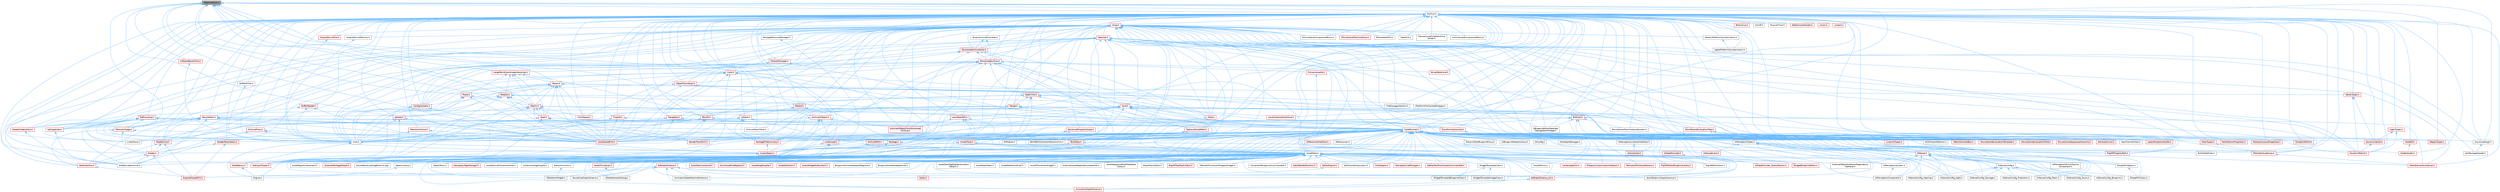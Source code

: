 digraph "ObjectVersion.h"
{
 // INTERACTIVE_SVG=YES
 // LATEX_PDF_SIZE
  bgcolor="transparent";
  edge [fontname=Helvetica,fontsize=10,labelfontname=Helvetica,labelfontsize=10];
  node [fontname=Helvetica,fontsize=10,shape=box,height=0.2,width=0.4];
  Node1 [id="Node000001",label="ObjectVersion.h",height=0.2,width=0.4,color="gray40", fillcolor="grey60", style="filled", fontcolor="black",tooltip=" "];
  Node1 -> Node2 [id="edge1_Node000001_Node000002",dir="back",color="steelblue1",style="solid",tooltip=" "];
  Node2 [id="Node000002",label="Archive.h",height=0.2,width=0.4,color="grey40", fillcolor="white", style="filled",URL="$d7/d3b/Archive_8h.html",tooltip=" "];
  Node2 -> Node3 [id="edge2_Node000002_Node000003",dir="back",color="steelblue1",style="solid",tooltip=" "];
  Node3 [id="Node000003",label="ApplePlatformSymbolication.h",height=0.2,width=0.4,color="grey40", fillcolor="white", style="filled",URL="$d5/d4c/ApplePlatformSymbolication_8h.html",tooltip=" "];
  Node2 -> Node4 [id="edge3_Node000002_Node000004",dir="back",color="steelblue1",style="solid",tooltip=" "];
  Node4 [id="Node000004",label="ArchiveLoadCompressedProxy.h",height=0.2,width=0.4,color="grey40", fillcolor="white", style="filled",URL="$d0/deb/ArchiveLoadCompressedProxy_8h.html",tooltip=" "];
  Node2 -> Node5 [id="edge4_Node000002_Node000005",dir="back",color="steelblue1",style="solid",tooltip=" "];
  Node5 [id="Node000005",label="ArchiveMD5.h",height=0.2,width=0.4,color="red", fillcolor="#FFF0F0", style="filled",URL="$d8/d7f/ArchiveMD5_8h.html",tooltip=" "];
  Node5 -> Node6 [id="edge5_Node000005_Node000006",dir="back",color="steelblue1",style="solid",tooltip=" "];
  Node6 [id="Node000006",label="ExternalPackageHelper.h",height=0.2,width=0.4,color="red", fillcolor="#FFF0F0", style="filled",URL="$d3/d2f/ExternalPackageHelper_8h.html",tooltip=" "];
  Node2 -> Node19 [id="edge6_Node000002_Node000019",dir="back",color="steelblue1",style="solid",tooltip=" "];
  Node19 [id="Node000019",label="ArchiveProxy.h",height=0.2,width=0.4,color="red", fillcolor="#FFF0F0", style="filled",URL="$dc/dda/ArchiveProxy_8h.html",tooltip=" "];
  Node19 -> Node20 [id="edge7_Node000019_Node000020",dir="back",color="steelblue1",style="solid",tooltip=" "];
  Node20 [id="Node000020",label="Core.h",height=0.2,width=0.4,color="grey40", fillcolor="white", style="filled",URL="$d6/dd7/Core_8h.html",tooltip=" "];
  Node20 -> Node21 [id="edge8_Node000020_Node000021",dir="back",color="steelblue1",style="solid",tooltip=" "];
  Node21 [id="Node000021",label="CoreUObject.h",height=0.2,width=0.4,color="red", fillcolor="#FFF0F0", style="filled",URL="$d0/ded/CoreUObject_8h.html",tooltip=" "];
  Node21 -> Node22 [id="edge9_Node000021_Node000022",dir="back",color="steelblue1",style="solid",tooltip=" "];
  Node22 [id="Node000022",label="Engine.h",height=0.2,width=0.4,color="grey40", fillcolor="white", style="filled",URL="$d1/d34/Public_2Engine_8h.html",tooltip=" "];
  Node21 -> Node24 [id="edge10_Node000021_Node000024",dir="back",color="steelblue1",style="solid",tooltip=" "];
  Node24 [id="Node000024",label="SlateBasics.h",height=0.2,width=0.4,color="red", fillcolor="#FFF0F0", style="filled",URL="$da/d2f/SlateBasics_8h.html",tooltip=" "];
  Node24 -> Node22 [id="edge11_Node000024_Node000022",dir="back",color="steelblue1",style="solid",tooltip=" "];
  Node20 -> Node22 [id="edge12_Node000020_Node000022",dir="back",color="steelblue1",style="solid",tooltip=" "];
  Node20 -> Node24 [id="edge13_Node000020_Node000024",dir="back",color="steelblue1",style="solid",tooltip=" "];
  Node19 -> Node29 [id="edge14_Node000019_Node000029",dir="back",color="steelblue1",style="solid",tooltip=" "];
  Node29 [id="Node000029",label="CoreSharedPCH.h",height=0.2,width=0.4,color="red", fillcolor="#FFF0F0", style="filled",URL="$d8/de5/CoreSharedPCH_8h.html",tooltip=" "];
  Node19 -> Node273 [id="edge15_Node000019_Node000273",dir="back",color="steelblue1",style="solid",tooltip=" "];
  Node273 [id="Node000273",label="Shader.h",height=0.2,width=0.4,color="red", fillcolor="#FFF0F0", style="filled",URL="$d2/dac/Shader_8h.html",tooltip=" "];
  Node273 -> Node32 [id="edge16_Node000273_Node000032",dir="back",color="steelblue1",style="solid",tooltip=" "];
  Node32 [id="Node000032",label="EngineSharedPCH.h",height=0.2,width=0.4,color="red", fillcolor="#FFF0F0", style="filled",URL="$dc/dbb/EngineSharedPCH_8h.html",tooltip=" "];
  Node273 -> Node583 [id="edge17_Node000273_Node000583",dir="back",color="steelblue1",style="solid",tooltip=" "];
  Node583 [id="Node000583",label="ShaderCodeArchive.h",height=0.2,width=0.4,color="grey40", fillcolor="white", style="filled",URL="$d4/dfd/ShaderCodeArchive_8h.html",tooltip=" "];
  Node273 -> Node591 [id="edge18_Node000273_Node000591",dir="back",color="steelblue1",style="solid",tooltip=" "];
  Node591 [id="Node000591",label="VertexFactory.h",height=0.2,width=0.4,color="red", fillcolor="#FFF0F0", style="filled",URL="$d8/dc4/VertexFactory_8h.html",tooltip=" "];
  Node591 -> Node32 [id="edge19_Node000591_Node000032",dir="back",color="steelblue1",style="solid",tooltip=" "];
  Node2 -> Node8084 [id="edge20_Node000002_Node008084",dir="back",color="steelblue1",style="solid",tooltip=" "];
  Node8084 [id="Node008084",label="ArchiveSaveCompressedProxy.h",height=0.2,width=0.4,color="grey40", fillcolor="white", style="filled",URL="$d4/dee/ArchiveSaveCompressedProxy_8h.html",tooltip=" "];
  Node2 -> Node6400 [id="edge21_Node000002_Node006400",dir="back",color="steelblue1",style="solid",tooltip=" "];
  Node6400 [id="Node006400",label="ArchiveStackTrace.h",height=0.2,width=0.4,color="grey40", fillcolor="white", style="filled",URL="$d9/d16/ArchiveStackTrace_8h.html",tooltip=" "];
  Node2 -> Node8293 [id="edge22_Node000002_Node008293",dir="back",color="steelblue1",style="solid",tooltip=" "];
  Node8293 [id="Node008293",label="ArchiveUObject.h",height=0.2,width=0.4,color="red", fillcolor="#FFF0F0", style="filled",URL="$de/ddb/ArchiveUObject_8h.html",tooltip=" "];
  Node8293 -> Node713 [id="edge23_Node008293_Node000713",dir="back",color="steelblue1",style="solid",tooltip=" "];
  Node713 [id="Node000713",label="ArchiveUObjectFromStructured\lArchive.h",height=0.2,width=0.4,color="red", fillcolor="#FFF0F0", style="filled",URL="$d2/d52/ArchiveUObjectFromStructuredArchive_8h.html",tooltip=" "];
  Node8293 -> Node21 [id="edge24_Node008293_Node000021",dir="back",color="steelblue1",style="solid",tooltip=" "];
  Node8293 -> Node2984 [id="edge25_Node008293_Node002984",dir="back",color="steelblue1",style="solid",tooltip=" "];
  Node2984 [id="Node002984",label="LinkerLoad.h",height=0.2,width=0.4,color="red", fillcolor="#FFF0F0", style="filled",URL="$d7/def/LinkerLoad_8h.html",tooltip=" "];
  Node2984 -> Node21 [id="edge26_Node002984_Node000021",dir="back",color="steelblue1",style="solid",tooltip=" "];
  Node2984 -> Node6 [id="edge27_Node002984_Node000006",dir="back",color="steelblue1",style="solid",tooltip=" "];
  Node2984 -> Node1512 [id="edge28_Node002984_Node001512",dir="back",color="steelblue1",style="solid",tooltip=" "];
  Node1512 [id="Node001512",label="SoundWaveLoadingBehavior.cpp",height=0.2,width=0.4,color="grey40", fillcolor="white", style="filled",URL="$d7/d95/SoundWaveLoadingBehavior_8cpp.html",tooltip=" "];
  Node8293 -> Node5023 [id="edge29_Node008293_Node005023",dir="back",color="steelblue1",style="solid",tooltip=" "];
  Node5023 [id="Node005023",label="LinkerSave.h",height=0.2,width=0.4,color="grey40", fillcolor="white", style="filled",URL="$d5/d31/LinkerSave_8h.html",tooltip=" "];
  Node8293 -> Node1509 [id="edge30_Node008293_Node001509",dir="back",color="steelblue1",style="solid",tooltip=" "];
  Node1509 [id="Node001509",label="ObjectTools.h",height=0.2,width=0.4,color="grey40", fillcolor="white", style="filled",URL="$d3/d71/ObjectTools_8h.html",tooltip=" "];
  Node2 -> Node713 [id="edge31_Node000002_Node000713",dir="back",color="steelblue1",style="solid",tooltip=" "];
  Node2 -> Node8296 [id="edge32_Node000002_Node008296",dir="back",color="steelblue1",style="solid",tooltip=" "];
  Node8296 [id="Node008296",label="Array.h",height=0.2,width=0.4,color="red", fillcolor="#FFF0F0", style="filled",URL="$df/dd0/Array_8h.html",tooltip=" "];
  Node8296 -> Node4 [id="edge33_Node008296_Node000004",dir="back",color="steelblue1",style="solid",tooltip=" "];
  Node8296 -> Node8084 [id="edge34_Node008296_Node008084",dir="back",color="steelblue1",style="solid",tooltip=" "];
  Node8296 -> Node6400 [id="edge35_Node008296_Node006400",dir="back",color="steelblue1",style="solid",tooltip=" "];
  Node8296 -> Node713 [id="edge36_Node008296_Node000713",dir="back",color="steelblue1",style="solid",tooltip=" "];
  Node8296 -> Node925 [id="edge37_Node008296_Node000925",dir="back",color="steelblue1",style="solid",tooltip=" "];
  Node925 [id="Node000925",label="AssetData.h",height=0.2,width=0.4,color="grey40", fillcolor="white", style="filled",URL="$d9/d19/AssetData_8h.html",tooltip=" "];
  Node925 -> Node926 [id="edge38_Node000925_Node000926",dir="back",color="steelblue1",style="solid",tooltip=" "];
  Node926 [id="Node000926",label="ActorDescContainer.h",height=0.2,width=0.4,color="red", fillcolor="#FFF0F0", style="filled",URL="$de/df0/ActorDescContainer_8h.html",tooltip=" "];
  Node925 -> Node939 [id="edge39_Node000925_Node000939",dir="back",color="steelblue1",style="solid",tooltip=" "];
  Node939 [id="Node000939",label="AnimAssetFindReplace.h",height=0.2,width=0.4,color="red", fillcolor="#FFF0F0", style="filled",URL="$d2/d3f/AnimAssetFindReplace_8h.html",tooltip=" "];
  Node925 -> Node943 [id="edge40_Node000925_Node000943",dir="back",color="steelblue1",style="solid",tooltip=" "];
  Node943 [id="Node000943",label="AnimationGraphSchema.h",height=0.2,width=0.4,color="red", fillcolor="#FFF0F0", style="filled",URL="$dc/d75/AnimationGraphSchema_8h.html",tooltip=" "];
  Node925 -> Node946 [id="edge41_Node000925_Node000946",dir="back",color="steelblue1",style="solid",tooltip=" "];
  Node946 [id="Node000946",label="AnimationStateMachineSchema.h",height=0.2,width=0.4,color="grey40", fillcolor="white", style="filled",URL="$d7/d8c/AnimationStateMachineSchema_8h.html",tooltip=" "];
  Node925 -> Node947 [id="edge42_Node000925_Node000947",dir="back",color="steelblue1",style="solid",tooltip=" "];
  Node947 [id="Node000947",label="AssetDataTagMapSerialization\lDetails.h",height=0.2,width=0.4,color="grey40", fillcolor="white", style="filled",URL="$d5/d67/AssetDataTagMapSerializationDetails_8h.html",tooltip=" "];
  Node925 -> Node948 [id="edge43_Node000925_Node000948",dir="back",color="steelblue1",style="solid",tooltip=" "];
  Node948 [id="Node000948",label="AssetDataToken.h",height=0.2,width=0.4,color="grey40", fillcolor="white", style="filled",URL="$d2/da5/AssetDataToken_8h.html",tooltip=" "];
  Node925 -> Node949 [id="edge44_Node000925_Node000949",dir="back",color="steelblue1",style="solid",tooltip=" "];
  Node949 [id="Node000949",label="AssetDragDropOp.h",height=0.2,width=0.4,color="red", fillcolor="#FFF0F0", style="filled",URL="$df/dda/AssetDragDropOp_8h.html",tooltip=" "];
  Node925 -> Node951 [id="edge45_Node000925_Node000951",dir="back",color="steelblue1",style="solid",tooltip=" "];
  Node951 [id="Node000951",label="AssetReferenceFixer.h",height=0.2,width=0.4,color="grey40", fillcolor="white", style="filled",URL="$dd/da4/AssetReferenceFixer_8h.html",tooltip=" "];
  Node925 -> Node952 [id="edge46_Node000925_Node000952",dir="back",color="steelblue1",style="solid",tooltip=" "];
  Node952 [id="Node000952",label="AssetRegistryGenerator.h",height=0.2,width=0.4,color="grey40", fillcolor="white", style="filled",URL="$df/dd1/AssetRegistryGenerator_8h.html",tooltip=" "];
  Node925 -> Node953 [id="edge47_Node000925_Node000953",dir="back",color="steelblue1",style="solid",tooltip=" "];
  Node953 [id="Node000953",label="AssetSelection.h",height=0.2,width=0.4,color="red", fillcolor="#FFF0F0", style="filled",URL="$d2/d2c/AssetSelection_8h.html",tooltip=" "];
  Node925 -> Node959 [id="edge48_Node000925_Node000959",dir="back",color="steelblue1",style="solid",tooltip=" "];
  Node959 [id="Node000959",label="AssetSourceFilenameCache.h",height=0.2,width=0.4,color="grey40", fillcolor="white", style="filled",URL="$dd/d16/AssetSourceFilenameCache_8h.html",tooltip=" "];
  Node925 -> Node960 [id="edge49_Node000925_Node000960",dir="back",color="steelblue1",style="solid",tooltip=" "];
  Node960 [id="Node000960",label="AssetThumbnail.h",height=0.2,width=0.4,color="red", fillcolor="#FFF0F0", style="filled",URL="$d7/d61/AssetThumbnail_8h.html",tooltip=" "];
  Node960 -> Node968 [id="edge50_Node000960_Node000968",dir="back",color="steelblue1",style="solid",tooltip=" "];
  Node968 [id="Node000968",label="SDeleteAssetsDialog.h",height=0.2,width=0.4,color="grey40", fillcolor="white", style="filled",URL="$d7/d0d/SDeleteAssetsDialog_8h.html",tooltip=" "];
  Node925 -> Node969 [id="edge51_Node000925_Node000969",dir="back",color="steelblue1",style="solid",tooltip=" "];
  Node969 [id="Node000969",label="AssetThumbnailWidget.h",height=0.2,width=0.4,color="grey40", fillcolor="white", style="filled",URL="$d8/d2a/AssetThumbnailWidget_8h.html",tooltip=" "];
  Node925 -> Node970 [id="edge52_Node000925_Node000970",dir="back",color="steelblue1",style="solid",tooltip=" "];
  Node970 [id="Node000970",label="AudioWidgetSubsystem.h",height=0.2,width=0.4,color="red", fillcolor="#FFF0F0", style="filled",URL="$de/d1b/AudioWidgetSubsystem_8h.html",tooltip=" "];
  Node925 -> Node972 [id="edge53_Node000925_Node000972",dir="back",color="steelblue1",style="solid",tooltip=" "];
  Node972 [id="Node000972",label="BlueprintActionDatabaseRegistrar.h",height=0.2,width=0.4,color="grey40", fillcolor="white", style="filled",URL="$d5/d5d/BlueprintActionDatabaseRegistrar_8h.html",tooltip=" "];
  Node925 -> Node973 [id="edge54_Node000925_Node000973",dir="back",color="steelblue1",style="solid",tooltip=" "];
  Node973 [id="Node000973",label="BlueprintAssetNodeSpawner.h",height=0.2,width=0.4,color="grey40", fillcolor="white", style="filled",URL="$d2/d56/BlueprintAssetNodeSpawner_8h.html",tooltip=" "];
  Node925 -> Node974 [id="edge55_Node000925_Node000974",dir="back",color="steelblue1",style="solid",tooltip=" "];
  Node974 [id="Node000974",label="CollectionDragDropOp.h",height=0.2,width=0.4,color="grey40", fillcolor="white", style="filled",URL="$d6/d23/CollectionDragDropOp_8h.html",tooltip=" "];
  Node925 -> Node975 [id="edge56_Node000925_Node000975",dir="back",color="steelblue1",style="solid",tooltip=" "];
  Node975 [id="Node000975",label="CompileAllBlueprintsCommandlet.h",height=0.2,width=0.4,color="grey40", fillcolor="white", style="filled",URL="$d4/d7d/CompileAllBlueprintsCommandlet_8h.html",tooltip=" "];
  Node925 -> Node976 [id="edge57_Node000925_Node000976",dir="back",color="steelblue1",style="solid",tooltip=" "];
  Node976 [id="Node000976",label="DataTableEditorUtils.h",height=0.2,width=0.4,color="red", fillcolor="#FFF0F0", style="filled",URL="$d6/d6f/DataTableEditorUtils_8h.html",tooltip=" "];
  Node925 -> Node978 [id="edge58_Node000925_Node000978",dir="back",color="steelblue1",style="solid",tooltip=" "];
  Node978 [id="Node000978",label="EdGraphSchema.h",height=0.2,width=0.4,color="red", fillcolor="#FFF0F0", style="filled",URL="$d2/dce/EdGraphSchema_8h.html",tooltip=" "];
  Node978 -> Node943 [id="edge59_Node000978_Node000943",dir="back",color="steelblue1",style="solid",tooltip=" "];
  Node978 -> Node946 [id="edge60_Node000978_Node000946",dir="back",color="steelblue1",style="solid",tooltip=" "];
  Node978 -> Node1130 [id="edge61_Node000978_Node001130",dir="back",color="steelblue1",style="solid",tooltip=" "];
  Node1130 [id="Node001130",label="EdGraphSchema_K2.h",height=0.2,width=0.4,color="red", fillcolor="#FFF0F0", style="filled",URL="$d0/dcf/EdGraphSchema__K2_8h.html",tooltip=" "];
  Node1130 -> Node943 [id="edge62_Node001130_Node000943",dir="back",color="steelblue1",style="solid",tooltip=" "];
  Node978 -> Node32 [id="edge63_Node000978_Node000032",dir="back",color="steelblue1",style="solid",tooltip=" "];
  Node978 -> Node1330 [id="edge64_Node000978_Node001330",dir="back",color="steelblue1",style="solid",tooltip=" "];
  Node1330 [id="Node001330",label="SoundCueGraphSchema.h",height=0.2,width=0.4,color="grey40", fillcolor="white", style="filled",URL="$d7/d4a/SoundCueGraphSchema_8h.html",tooltip=" "];
  Node978 -> Node1005 [id="edge65_Node000978_Node001005",dir="back",color="steelblue1",style="solid",tooltip=" "];
  Node1005 [id="Node001005",label="SoundSubmixGraphSchema.h",height=0.2,width=0.4,color="grey40", fillcolor="white", style="filled",URL="$dc/ddf/SoundSubmixGraphSchema_8h.html",tooltip=" "];
  Node925 -> Node1130 [id="edge66_Node000925_Node001130",dir="back",color="steelblue1",style="solid",tooltip=" "];
  Node925 -> Node1331 [id="edge67_Node000925_Node001331",dir="back",color="steelblue1",style="solid",tooltip=" "];
  Node1331 [id="Node001331",label="Editor.h",height=0.2,width=0.4,color="red", fillcolor="#FFF0F0", style="filled",URL="$de/d6e/Editor_8h.html",tooltip=" "];
  Node925 -> Node1420 [id="edge68_Node000925_Node001420",dir="back",color="steelblue1",style="solid",tooltip=" "];
  Node1420 [id="Node001420",label="EditorAnimUtils.h",height=0.2,width=0.4,color="grey40", fillcolor="white", style="filled",URL="$d1/dd4/EditorAnimUtils_8h.html",tooltip=" "];
  Node1420 -> Node1361 [id="edge69_Node001420_Node001361",dir="back",color="steelblue1",style="solid",tooltip=" "];
  Node1361 [id="Node001361",label="SSkeletonWidget.h",height=0.2,width=0.4,color="grey40", fillcolor="white", style="filled",URL="$dd/da7/SSkeletonWidget_8h.html",tooltip=" "];
  Node925 -> Node1421 [id="edge70_Node000925_Node001421",dir="back",color="steelblue1",style="solid",tooltip=" "];
  Node1421 [id="Node001421",label="EditorAssetSubsystem.h",height=0.2,width=0.4,color="grey40", fillcolor="white", style="filled",URL="$df/d69/EditorAssetSubsystem_8h.html",tooltip=" "];
  Node925 -> Node1422 [id="edge71_Node000925_Node001422",dir="back",color="steelblue1",style="solid",tooltip=" "];
  Node1422 [id="Node001422",label="EditorEngine.h",height=0.2,width=0.4,color="red", fillcolor="#FFF0F0", style="filled",URL="$da/d0c/EditorEngine_8h.html",tooltip=" "];
  Node1422 -> Node1331 [id="edge72_Node001422_Node001331",dir="back",color="steelblue1",style="solid",tooltip=" "];
  Node925 -> Node32 [id="edge73_Node000925_Node000032",dir="back",color="steelblue1",style="solid",tooltip=" "];
  Node925 -> Node1425 [id="edge74_Node000925_Node001425",dir="back",color="steelblue1",style="solid",tooltip=" "];
  Node1425 [id="Node001425",label="ExternalAssetDependencyGatherer.h",height=0.2,width=0.4,color="grey40", fillcolor="white", style="filled",URL="$da/dbe/ExternalAssetDependencyGatherer_8h.html",tooltip=" "];
  Node925 -> Node1426 [id="edge75_Node000925_Node001426",dir="back",color="steelblue1",style="solid",tooltip=" "];
  Node1426 [id="Node001426",label="ExternalObjectAndActorDependency\lGatherer.h",height=0.2,width=0.4,color="grey40", fillcolor="white", style="filled",URL="$d3/d4e/ExternalObjectAndActorDependencyGatherer_8h.html",tooltip=" "];
  Node925 -> Node6 [id="edge76_Node000925_Node000006",dir="back",color="steelblue1",style="solid",tooltip=" "];
  Node925 -> Node1427 [id="edge77_Node000925_Node001427",dir="back",color="steelblue1",style="solid",tooltip=" "];
  Node1427 [id="Node001427",label="FileHelpers.h",height=0.2,width=0.4,color="red", fillcolor="#FFF0F0", style="filled",URL="$d9/d82/FileHelpers_8h.html",tooltip=" "];
  Node925 -> Node1429 [id="edge78_Node000925_Node001429",dir="back",color="steelblue1",style="solid",tooltip=" "];
  Node1429 [id="Node001429",label="GameplayCueManager.h",height=0.2,width=0.4,color="red", fillcolor="#FFF0F0", style="filled",URL="$d7/d4e/GameplayCueManager_8h.html",tooltip=" "];
  Node925 -> Node1432 [id="edge79_Node000925_Node001432",dir="back",color="steelblue1",style="solid",tooltip=" "];
  Node1432 [id="Node001432",label="GameplayTagsManager.h",height=0.2,width=0.4,color="red", fillcolor="#FFF0F0", style="filled",URL="$d5/dc9/GameplayTagsManager_8h.html",tooltip=" "];
  Node925 -> Node1504 [id="edge80_Node000925_Node001504",dir="back",color="steelblue1",style="solid",tooltip=" "];
  Node1504 [id="Node001504",label="GatherTextFromAssetsCommandlet.h",height=0.2,width=0.4,color="red", fillcolor="#FFF0F0", style="filled",URL="$df/da5/GatherTextFromAssetsCommandlet_8h.html",tooltip=" "];
  Node925 -> Node1505 [id="edge81_Node000925_Node001505",dir="back",color="steelblue1",style="solid",tooltip=" "];
  Node1505 [id="Node001505",label="IAssetFamily.h",height=0.2,width=0.4,color="grey40", fillcolor="white", style="filled",URL="$d5/d12/IAssetFamily_8h.html",tooltip=" "];
  Node925 -> Node451 [id="edge82_Node000925_Node000451",dir="back",color="steelblue1",style="solid",tooltip=" "];
  Node451 [id="Node000451",label="LandscapeUtils.h",height=0.2,width=0.4,color="red", fillcolor="#FFF0F0", style="filled",URL="$d0/dc0/LandscapeUtils_8h.html",tooltip=" "];
  Node925 -> Node1506 [id="edge83_Node000925_Node001506",dir="back",color="steelblue1",style="solid",tooltip=" "];
  Node1506 [id="Node001506",label="LevelSequenceShotMetaData\lLibrary.h",height=0.2,width=0.4,color="grey40", fillcolor="white", style="filled",URL="$d2/d37/LevelSequenceShotMetaDataLibrary_8h.html",tooltip=" "];
  Node925 -> Node1507 [id="edge84_Node000925_Node001507",dir="back",color="steelblue1",style="solid",tooltip=" "];
  Node1507 [id="Node001507",label="MediaTrackEditor.h",height=0.2,width=0.4,color="grey40", fillcolor="white", style="filled",URL="$d0/d41/MediaTrackEditor_8h.html",tooltip=" "];
  Node925 -> Node720 [id="edge85_Node000925_Node000720",dir="back",color="steelblue1",style="solid",tooltip=" "];
  Node720 [id="Node000720",label="NoExportTypes.h",height=0.2,width=0.4,color="red", fillcolor="#FFF0F0", style="filled",URL="$d3/d21/NoExportTypes_8h.html",tooltip=" "];
  Node925 -> Node1508 [id="edge86_Node000925_Node001508",dir="back",color="steelblue1",style="solid",tooltip=" "];
  Node1508 [id="Node001508",label="ObjectLibrary.h",height=0.2,width=0.4,color="grey40", fillcolor="white", style="filled",URL="$d8/de1/ObjectLibrary_8h.html",tooltip=" "];
  Node1508 -> Node22 [id="edge87_Node001508_Node000022",dir="back",color="steelblue1",style="solid",tooltip=" "];
  Node925 -> Node1509 [id="edge88_Node000925_Node001509",dir="back",color="steelblue1",style="solid",tooltip=" "];
  Node925 -> Node507 [id="edge89_Node000925_Node000507",dir="back",color="steelblue1",style="solid",tooltip=" "];
  Node507 [id="Node000507",label="PropertyCustomizationHelpers.h",height=0.2,width=0.4,color="red", fillcolor="#FFF0F0", style="filled",URL="$d7/dd0/PropertyCustomizationHelpers_8h.html",tooltip=" "];
  Node925 -> Node1510 [id="edge90_Node000925_Node001510",dir="back",color="steelblue1",style="solid",tooltip=" "];
  Node1510 [id="Node001510",label="ReimportFbxSceneFactory.h",height=0.2,width=0.4,color="red", fillcolor="#FFF0F0", style="filled",URL="$dc/d5f/ReimportFbxSceneFactory_8h.html",tooltip=" "];
  Node925 -> Node1146 [id="edge91_Node000925_Node001146",dir="back",color="steelblue1",style="solid",tooltip=" "];
  Node1146 [id="Node001146",label="RigVMEditorBlueprintLibrary.h",height=0.2,width=0.4,color="red", fillcolor="#FFF0F0", style="filled",URL="$d9/d31/RigVMEditorBlueprintLibrary_8h.html",tooltip=" "];
  Node925 -> Node1511 [id="edge92_Node000925_Node001511",dir="back",color="steelblue1",style="solid",tooltip=" "];
  Node1511 [id="Node001511",label="RigVMEditorTools.h",height=0.2,width=0.4,color="grey40", fillcolor="white", style="filled",URL="$d5/ddd/RigVMEditorTools_8h.html",tooltip=" "];
  Node925 -> Node1159 [id="edge93_Node000925_Node001159",dir="back",color="steelblue1",style="solid",tooltip=" "];
  Node1159 [id="Node001159",label="RigVMTreeToolkitTask.h",height=0.2,width=0.4,color="red", fillcolor="#FFF0F0", style="filled",URL="$d1/dd5/RigVMTreeToolkitTask_8h.html",tooltip=" "];
  Node925 -> Node968 [id="edge94_Node000925_Node000968",dir="back",color="steelblue1",style="solid",tooltip=" "];
  Node925 -> Node1108 [id="edge95_Node000925_Node001108",dir="back",color="steelblue1",style="solid",tooltip=" "];
  Node1108 [id="Node001108",label="SGraphPinClass.h",height=0.2,width=0.4,color="grey40", fillcolor="white", style="filled",URL="$df/d8d/SGraphPinClass_8h.html",tooltip=" "];
  Node925 -> Node1107 [id="edge96_Node000925_Node001107",dir="back",color="steelblue1",style="solid",tooltip=" "];
  Node1107 [id="Node001107",label="SGraphPinObject.h",height=0.2,width=0.4,color="grey40", fillcolor="white", style="filled",URL="$da/dd6/SGraphPinObject_8h.html",tooltip=" "];
  Node1107 -> Node1108 [id="edge97_Node001107_Node001108",dir="back",color="steelblue1",style="solid",tooltip=" "];
  Node925 -> Node1361 [id="edge98_Node000925_Node001361",dir="back",color="steelblue1",style="solid",tooltip=" "];
  Node925 -> Node1330 [id="edge99_Node000925_Node001330",dir="back",color="steelblue1",style="solid",tooltip=" "];
  Node925 -> Node1005 [id="edge100_Node000925_Node001005",dir="back",color="steelblue1",style="solid",tooltip=" "];
  Node925 -> Node1512 [id="edge101_Node000925_Node001512",dir="back",color="steelblue1",style="solid",tooltip=" "];
  Node925 -> Node1513 [id="edge102_Node000925_Node001513",dir="back",color="steelblue1",style="solid",tooltip=" "];
  Node1513 [id="Node001513",label="VPAssetThumbnailWrapperWidget.h",height=0.2,width=0.4,color="grey40", fillcolor="white", style="filled",URL="$d8/da8/VPAssetThumbnailWrapperWidget_8h.html",tooltip=" "];
  Node925 -> Node992 [id="edge103_Node000925_Node000992",dir="back",color="steelblue1",style="solid",tooltip=" "];
  Node992 [id="Node000992",label="WidgetBlueprintEditor.h",height=0.2,width=0.4,color="red", fillcolor="#FFF0F0", style="filled",URL="$d6/d04/WidgetBlueprintEditor_8h.html",tooltip=" "];
  Node925 -> Node1514 [id="edge104_Node000925_Node001514",dir="back",color="steelblue1",style="solid",tooltip=" "];
  Node1514 [id="Node001514",label="WidgetTemplateBlueprintClass.h",height=0.2,width=0.4,color="grey40", fillcolor="white", style="filled",URL="$d4/d8e/WidgetTemplateBlueprintClass_8h.html",tooltip=" "];
  Node925 -> Node1515 [id="edge105_Node000925_Node001515",dir="back",color="steelblue1",style="solid",tooltip=" "];
  Node1515 [id="Node001515",label="WidgetTemplateClass.h",height=0.2,width=0.4,color="grey40", fillcolor="white", style="filled",URL="$df/da5/WidgetTemplateClass_8h.html",tooltip=" "];
  Node1515 -> Node1514 [id="edge106_Node001515_Node001514",dir="back",color="steelblue1",style="solid",tooltip=" "];
  Node1515 -> Node1516 [id="edge107_Node001515_Node001516",dir="back",color="steelblue1",style="solid",tooltip=" "];
  Node1516 [id="Node001516",label="WidgetTemplateImageClass.h",height=0.2,width=0.4,color="grey40", fillcolor="white", style="filled",URL="$d1/d00/WidgetTemplateImageClass_8h.html",tooltip=" "];
  Node925 -> Node1516 [id="edge108_Node000925_Node001516",dir="back",color="steelblue1",style="solid",tooltip=" "];
  Node8296 -> Node952 [id="edge109_Node008296_Node000952",dir="back",color="steelblue1",style="solid",tooltip=" "];
  Node8296 -> Node959 [id="edge110_Node008296_Node000959",dir="back",color="steelblue1",style="solid",tooltip=" "];
  Node8296 -> Node5325 [id="edge111_Node008296_Node005325",dir="back",color="steelblue1",style="solid",tooltip=" "];
  Node5325 [id="Node005325",label="AsyncLoading2.h",height=0.2,width=0.4,color="grey40", fillcolor="white", style="filled",URL="$dd/db7/AsyncLoading2_8h.html",tooltip=" "];
  Node5325 -> Node5326 [id="edge112_Node005325_Node005326",dir="back",color="steelblue1",style="solid",tooltip=" "];
  Node5326 [id="Node005326",label="ZenPackageHeader.h",height=0.2,width=0.4,color="grey40", fillcolor="white", style="filled",URL="$df/dfa/ZenPackageHeader_8h.html",tooltip=" "];
  Node8296 -> Node8501 [id="edge113_Node008296_Node008501",dir="back",color="steelblue1",style="solid",tooltip=" "];
  Node8501 [id="Node008501",label="BinaryArchiveFormatter.h",height=0.2,width=0.4,color="grey40", fillcolor="white", style="filled",URL="$d2/d01/BinaryArchiveFormatter_8h.html",tooltip=" "];
  Node8501 -> Node7396 [id="edge114_Node008501_Node007396",dir="back",color="steelblue1",style="solid",tooltip=" "];
  Node7396 [id="Node007396",label="StructuredArchive.h",height=0.2,width=0.4,color="red", fillcolor="#FFF0F0", style="filled",URL="$d9/d1e/StructuredArchive_8h.html",tooltip=" "];
  Node7396 -> Node713 [id="edge115_Node007396_Node000713",dir="back",color="steelblue1",style="solid",tooltip=" "];
  Node7396 -> Node7399 [id="edge116_Node007396_Node007399",dir="back",color="steelblue1",style="solid",tooltip=" "];
  Node7399 [id="Node007399",label="Color.h",height=0.2,width=0.4,color="red", fillcolor="#FFF0F0", style="filled",URL="$dd/dac/Color_8h.html",tooltip=" "];
  Node7399 -> Node7411 [id="edge117_Node007399_Node007411",dir="back",color="steelblue1",style="solid",tooltip=" "];
  Node7411 [id="Node007411",label="ColorSpace.h",height=0.2,width=0.4,color="red", fillcolor="#FFF0F0", style="filled",URL="$de/d18/ColorSpace_8h.html",tooltip=" "];
  Node7399 -> Node5306 [id="edge118_Node007399_Node005306",dir="back",color="steelblue1",style="solid",tooltip=" "];
  Node5306 [id="Node005306",label="ConfigCacheIni.h",height=0.2,width=0.4,color="red", fillcolor="#FFF0F0", style="filled",URL="$dd/d3f/ConfigCacheIni_8h.html",tooltip=" "];
  Node5306 -> Node20 [id="edge119_Node005306_Node000020",dir="back",color="steelblue1",style="solid",tooltip=" "];
  Node5306 -> Node29 [id="edge120_Node005306_Node000029",dir="back",color="steelblue1",style="solid",tooltip=" "];
  Node7399 -> Node20 [id="edge121_Node007399_Node000020",dir="back",color="steelblue1",style="solid",tooltip=" "];
  Node7399 -> Node29 [id="edge122_Node007399_Node000029",dir="back",color="steelblue1",style="solid",tooltip=" "];
  Node7399 -> Node1130 [id="edge123_Node007399_Node001130",dir="back",color="steelblue1",style="solid",tooltip=" "];
  Node7399 -> Node720 [id="edge124_Node007399_Node000720",dir="back",color="steelblue1",style="solid",tooltip=" "];
  Node7399 -> Node1330 [id="edge125_Node007399_Node001330",dir="back",color="steelblue1",style="solid",tooltip=" "];
  Node7399 -> Node1005 [id="edge126_Node007399_Node001005",dir="back",color="steelblue1",style="solid",tooltip=" "];
  Node7399 -> Node7690 [id="edge127_Node007399_Node007690",dir="back",color="steelblue1",style="solid",tooltip=" "];
  Node7690 [id="Node007690",label="Vector.h",height=0.2,width=0.4,color="red", fillcolor="#FFF0F0", style="filled",URL="$d6/dbe/Vector_8h.html",tooltip=" "];
  Node7690 -> Node7411 [id="edge128_Node007690_Node007411",dir="back",color="steelblue1",style="solid",tooltip=" "];
  Node7690 -> Node5306 [id="edge129_Node007690_Node005306",dir="back",color="steelblue1",style="solid",tooltip=" "];
  Node7690 -> Node20 [id="edge130_Node007690_Node000020",dir="back",color="steelblue1",style="solid",tooltip=" "];
  Node7690 -> Node5335 [id="edge131_Node007690_Node005335",dir="back",color="steelblue1",style="solid",tooltip=" "];
  Node5335 [id="Node005335",label="CoreMinimal.h",height=0.2,width=0.4,color="red", fillcolor="#FFF0F0", style="filled",URL="$d7/d67/CoreMinimal_8h.html",tooltip=" "];
  Node5335 -> Node2155 [id="edge132_Node005335_Node002155",dir="back",color="steelblue1",style="solid",tooltip=" "];
  Node2155 [id="Node002155",label="AIAsyncTaskBlueprintProxy.h",height=0.2,width=0.4,color="grey40", fillcolor="white", style="filled",URL="$db/d07/AIAsyncTaskBlueprintProxy_8h.html",tooltip=" "];
  Node5335 -> Node2441 [id="edge133_Node005335_Node002441",dir="back",color="steelblue1",style="solid",tooltip=" "];
  Node2441 [id="Node002441",label="AIBlueprintHelperLibrary.h",height=0.2,width=0.4,color="grey40", fillcolor="white", style="filled",URL="$dc/d00/AIBlueprintHelperLibrary_8h.html",tooltip=" "];
  Node5335 -> Node5336 [id="edge134_Node005335_Node005336",dir="back",color="steelblue1",style="solid",tooltip=" "];
  Node5336 [id="Node005336",label="AIConfig.h",height=0.2,width=0.4,color="grey40", fillcolor="white", style="filled",URL="$da/da3/AIConfig_8h.html",tooltip=" "];
  Node5335 -> Node2044 [id="edge135_Node005335_Node002044",dir="back",color="steelblue1",style="solid",tooltip=" "];
  Node2044 [id="Node002044",label="AIController.h",height=0.2,width=0.4,color="red", fillcolor="#FFF0F0", style="filled",URL="$d7/dd8/AIController_8h.html",tooltip=" "];
  Node5335 -> Node2986 [id="edge136_Node005335_Node002986",dir="back",color="steelblue1",style="solid",tooltip=" "];
  Node2986 [id="Node002986",label="AIDataProvider.h",height=0.2,width=0.4,color="red", fillcolor="#FFF0F0", style="filled",URL="$dd/d5b/AIDataProvider_8h.html",tooltip=" "];
  Node2986 -> Node2987 [id="edge137_Node002986_Node002987",dir="back",color="steelblue1",style="solid",tooltip=" "];
  Node2987 [id="Node002987",label="AIDataProvider_QueryParams.h",height=0.2,width=0.4,color="red", fillcolor="#FFF0F0", style="filled",URL="$d3/dd9/AIDataProvider__QueryParams_8h.html",tooltip=" "];
  Node5335 -> Node2987 [id="edge138_Node005335_Node002987",dir="back",color="steelblue1",style="solid",tooltip=" "];
  Node5335 -> Node5337 [id="edge139_Node005335_Node005337",dir="back",color="steelblue1",style="solid",tooltip=" "];
  Node5337 [id="Node005337",label="AIHotSpotManager.h",height=0.2,width=0.4,color="grey40", fillcolor="white", style="filled",URL="$da/d1d/AIHotSpotManager_8h.html",tooltip=" "];
  Node5335 -> Node4535 [id="edge140_Node005335_Node004535",dir="back",color="steelblue1",style="solid",tooltip=" "];
  Node4535 [id="Node004535",label="AIModule.h",height=0.2,width=0.4,color="grey40", fillcolor="white", style="filled",URL="$d9/df1/AIModule_8h.html",tooltip=" "];
  Node5335 -> Node2107 [id="edge141_Node005335_Node002107",dir="back",color="steelblue1",style="solid",tooltip=" "];
  Node2107 [id="Node002107",label="AIPerceptionComponent.h",height=0.2,width=0.4,color="grey40", fillcolor="white", style="filled",URL="$d6/d0a/AIPerceptionComponent_8h.html",tooltip=" "];
  Node5335 -> Node5338 [id="edge142_Node005335_Node005338",dir="back",color="steelblue1",style="solid",tooltip=" "];
  Node5338 [id="Node005338",label="AIPerceptionListenerInterface.h",height=0.2,width=0.4,color="grey40", fillcolor="white", style="filled",URL="$d4/dd7/AIPerceptionListenerInterface_8h.html",tooltip=" "];
  Node5338 -> Node2044 [id="edge143_Node005338_Node002044",dir="back",color="steelblue1",style="solid",tooltip=" "];
  Node5335 -> Node2108 [id="edge144_Node005335_Node002108",dir="back",color="steelblue1",style="solid",tooltip=" "];
  Node2108 [id="Node002108",label="AIPerceptionStimuliSource\lComponent.h",height=0.2,width=0.4,color="grey40", fillcolor="white", style="filled",URL="$df/da3/AIPerceptionStimuliSourceComponent_8h.html",tooltip=" "];
  Node5335 -> Node2313 [id="edge145_Node005335_Node002313",dir="back",color="steelblue1",style="solid",tooltip=" "];
  Node2313 [id="Node002313",label="AIPerceptionSystem.h",height=0.2,width=0.4,color="grey40", fillcolor="white", style="filled",URL="$d0/d08/AIPerceptionSystem_8h.html",tooltip=" "];
  Node2313 -> Node2107 [id="edge146_Node002313_Node002107",dir="back",color="steelblue1",style="solid",tooltip=" "];
  Node5335 -> Node2312 [id="edge147_Node005335_Node002312",dir="back",color="steelblue1",style="solid",tooltip=" "];
  Node2312 [id="Node002312",label="AIPerceptionTypes.h",height=0.2,width=0.4,color="grey40", fillcolor="white", style="filled",URL="$de/d00/AIPerceptionTypes_8h.html",tooltip=" "];
  Node2312 -> Node2107 [id="edge148_Node002312_Node002107",dir="back",color="steelblue1",style="solid",tooltip=" "];
  Node2312 -> Node2313 [id="edge149_Node002312_Node002313",dir="back",color="steelblue1",style="solid",tooltip=" "];
  Node2312 -> Node2314 [id="edge150_Node002312_Node002314",dir="back",color="steelblue1",style="solid",tooltip=" "];
  Node2314 [id="Node002314",label="AISense.h",height=0.2,width=0.4,color="red", fillcolor="#FFF0F0", style="filled",URL="$d3/dbd/AISense_8h.html",tooltip=" "];
  Node2314 -> Node2107 [id="edge151_Node002314_Node002107",dir="back",color="steelblue1",style="solid",tooltip=" "];
  Node2314 -> Node2108 [id="edge152_Node002314_Node002108",dir="back",color="steelblue1",style="solid",tooltip=" "];
  Node2314 -> Node2313 [id="edge153_Node002314_Node002313",dir="back",color="steelblue1",style="solid",tooltip=" "];
  Node2314 -> Node2315 [id="edge154_Node002314_Node002315",dir="back",color="steelblue1",style="solid",tooltip=" "];
  Node2315 [id="Node002315",label="AISenseConfig.h",height=0.2,width=0.4,color="grey40", fillcolor="white", style="filled",URL="$d4/d73/AISenseConfig_8h.html",tooltip=" "];
  Node2315 -> Node2316 [id="edge155_Node002315_Node002316",dir="back",color="steelblue1",style="solid",tooltip=" "];
  Node2316 [id="Node002316",label="AISenseConfig_Blueprint.h",height=0.2,width=0.4,color="grey40", fillcolor="white", style="filled",URL="$d7/ddf/AISenseConfig__Blueprint_8h.html",tooltip=" "];
  Node2315 -> Node2317 [id="edge156_Node002315_Node002317",dir="back",color="steelblue1",style="solid",tooltip=" "];
  Node2317 [id="Node002317",label="AISenseConfig_Damage.h",height=0.2,width=0.4,color="grey40", fillcolor="white", style="filled",URL="$d4/d13/AISenseConfig__Damage_8h.html",tooltip=" "];
  Node2315 -> Node2318 [id="edge157_Node002315_Node002318",dir="back",color="steelblue1",style="solid",tooltip=" "];
  Node2318 [id="Node002318",label="AISenseConfig_Hearing.h",height=0.2,width=0.4,color="grey40", fillcolor="white", style="filled",URL="$df/d81/AISenseConfig__Hearing_8h.html",tooltip=" "];
  Node2315 -> Node2319 [id="edge158_Node002315_Node002319",dir="back",color="steelblue1",style="solid",tooltip=" "];
  Node2319 [id="Node002319",label="AISenseConfig_Prediction.h",height=0.2,width=0.4,color="grey40", fillcolor="white", style="filled",URL="$d2/d6e/AISenseConfig__Prediction_8h.html",tooltip=" "];
  Node2315 -> Node2320 [id="edge159_Node002315_Node002320",dir="back",color="steelblue1",style="solid",tooltip=" "];
  Node2320 [id="Node002320",label="AISenseConfig_Sight.h",height=0.2,width=0.4,color="grey40", fillcolor="white", style="filled",URL="$d7/d17/AISenseConfig__Sight_8h.html",tooltip=" "];
  Node2315 -> Node2321 [id="edge160_Node002315_Node002321",dir="back",color="steelblue1",style="solid",tooltip=" "];
  Node2321 [id="Node002321",label="AISenseConfig_Team.h",height=0.2,width=0.4,color="grey40", fillcolor="white", style="filled",URL="$dc/daf/AISenseConfig__Team_8h.html",tooltip=" "];
  Node2315 -> Node2322 [id="edge161_Node002315_Node002322",dir="back",color="steelblue1",style="solid",tooltip=" "];
  Node2322 [id="Node002322",label="AISenseConfig_Touch.h",height=0.2,width=0.4,color="grey40", fillcolor="white", style="filled",URL="$df/d3a/AISenseConfig__Touch_8h.html",tooltip=" "];
  Node2314 -> Node2316 [id="edge162_Node002314_Node002316",dir="back",color="steelblue1",style="solid",tooltip=" "];
  Node2314 -> Node2317 [id="edge163_Node002314_Node002317",dir="back",color="steelblue1",style="solid",tooltip=" "];
  Node2314 -> Node2318 [id="edge164_Node002314_Node002318",dir="back",color="steelblue1",style="solid",tooltip=" "];
  Node2314 -> Node2319 [id="edge165_Node002314_Node002319",dir="back",color="steelblue1",style="solid",tooltip=" "];
  Node2314 -> Node2320 [id="edge166_Node002314_Node002320",dir="back",color="steelblue1",style="solid",tooltip=" "];
  Node2314 -> Node2321 [id="edge167_Node002314_Node002321",dir="back",color="steelblue1",style="solid",tooltip=" "];
  Node2314 -> Node2322 [id="edge168_Node002314_Node002322",dir="back",color="steelblue1",style="solid",tooltip=" "];
  Node2312 -> Node2315 [id="edge169_Node002312_Node002315",dir="back",color="steelblue1",style="solid",tooltip=" "];
  Node2312 -> Node2318 [id="edge170_Node002312_Node002318",dir="back",color="steelblue1",style="solid",tooltip=" "];
  Node2312 -> Node2320 [id="edge171_Node002312_Node002320",dir="back",color="steelblue1",style="solid",tooltip=" "];
  Node2312 -> Node2333 [id="edge172_Node002312_Node002333",dir="back",color="steelblue1",style="solid",tooltip=" "];
  Node2333 [id="Node002333",label="AISenseEvent.h",height=0.2,width=0.4,color="red", fillcolor="#FFF0F0", style="filled",URL="$de/d44/AISenseEvent_8h.html",tooltip=" "];
  Node5335 -> Node5088 [id="edge173_Node005335_Node005088",dir="back",color="steelblue1",style="solid",tooltip=" "];
  Node5088 [id="Node005088",label="AIResourceInterface.h",height=0.2,width=0.4,color="red", fillcolor="#FFF0F0", style="filled",URL="$dd/d0d/AIResourceInterface_8h.html",tooltip=" "];
  Node5335 -> Node2103 [id="edge174_Node005335_Node002103",dir="back",color="steelblue1",style="solid",tooltip=" "];
  Node2103 [id="Node002103",label="AIResources.h",height=0.2,width=0.4,color="grey40", fillcolor="white", style="filled",URL="$d9/db0/AIResources_8h.html",tooltip=" "];
  Node5335 -> Node2314 [id="edge175_Node005335_Node002314",dir="back",color="steelblue1",style="solid",tooltip=" "];
  Node5335 -> Node2315 [id="edge176_Node005335_Node002315",dir="back",color="steelblue1",style="solid",tooltip=" "];
  Node5335 -> Node2316 [id="edge177_Node005335_Node002316",dir="back",color="steelblue1",style="solid",tooltip=" "];
  Node5335 -> Node2317 [id="edge178_Node005335_Node002317",dir="back",color="steelblue1",style="solid",tooltip=" "];
  Node5335 -> Node2318 [id="edge179_Node005335_Node002318",dir="back",color="steelblue1",style="solid",tooltip=" "];
  Node5335 -> Node2319 [id="edge180_Node005335_Node002319",dir="back",color="steelblue1",style="solid",tooltip=" "];
  Node5335 -> Node2320 [id="edge181_Node005335_Node002320",dir="back",color="steelblue1",style="solid",tooltip=" "];
  Node5335 -> Node2321 [id="edge182_Node005335_Node002321",dir="back",color="steelblue1",style="solid",tooltip=" "];
  Node5335 -> Node2322 [id="edge183_Node005335_Node002322",dir="back",color="steelblue1",style="solid",tooltip=" "];
  Node5335 -> Node2333 [id="edge184_Node005335_Node002333",dir="back",color="steelblue1",style="solid",tooltip=" "];
  Node5335 -> Node926 [id="edge185_Node005335_Node000926",dir="back",color="steelblue1",style="solid",tooltip=" "];
  Node5335 -> Node939 [id="edge186_Node005335_Node000939",dir="back",color="steelblue1",style="solid",tooltip=" "];
  Node5335 -> Node943 [id="edge187_Node005335_Node000943",dir="back",color="steelblue1",style="solid",tooltip=" "];
  Node5335 -> Node946 [id="edge188_Node005335_Node000946",dir="back",color="steelblue1",style="solid",tooltip=" "];
  Node5335 -> Node5 [id="edge189_Node005335_Node000005",dir="back",color="steelblue1",style="solid",tooltip=" "];
  Node5335 -> Node949 [id="edge190_Node005335_Node000949",dir="back",color="steelblue1",style="solid",tooltip=" "];
  Node5335 -> Node953 [id="edge191_Node005335_Node000953",dir="back",color="steelblue1",style="solid",tooltip=" "];
  Node5335 -> Node959 [id="edge192_Node005335_Node000959",dir="back",color="steelblue1",style="solid",tooltip=" "];
  Node5335 -> Node960 [id="edge193_Node005335_Node000960",dir="back",color="steelblue1",style="solid",tooltip=" "];
  Node5335 -> Node5325 [id="edge194_Node005335_Node005325",dir="back",color="steelblue1",style="solid",tooltip=" "];
  Node5335 -> Node4867 [id="edge195_Node005335_Node004867",dir="back",color="steelblue1",style="solid",tooltip=" "];
  Node4867 [id="Node004867",label="AttributeCurve.h",height=0.2,width=0.4,color="red", fillcolor="#FFF0F0", style="filled",URL="$d6/d16/AttributeCurve_8h.html",tooltip=" "];
  Node5335 -> Node970 [id="edge196_Node005335_Node000970",dir="back",color="steelblue1",style="solid",tooltip=" "];
  Node5335 -> Node972 [id="edge197_Node005335_Node000972",dir="back",color="steelblue1",style="solid",tooltip=" "];
  Node5335 -> Node973 [id="edge198_Node005335_Node000973",dir="back",color="steelblue1",style="solid",tooltip=" "];
  Node5335 -> Node5554 [id="edge199_Node005335_Node005554",dir="back",color="steelblue1",style="solid",tooltip=" "];
  Node5554 [id="Node005554",label="BulkData.h",height=0.2,width=0.4,color="red", fillcolor="#FFF0F0", style="filled",URL="$d4/d8e/BulkData_8h.html",tooltip=" "];
  Node5554 -> Node5557 [id="edge200_Node005554_Node005557",dir="back",color="steelblue1",style="solid",tooltip=" "];
  Node5557 [id="Node005557",label="BulkDataWriter.h",height=0.2,width=0.4,color="grey40", fillcolor="white", style="filled",URL="$dc/dcb/BulkDataWriter_8h.html",tooltip=" "];
  Node5554 -> Node21 [id="edge201_Node005554_Node000021",dir="back",color="steelblue1",style="solid",tooltip=" "];
  Node5335 -> Node974 [id="edge202_Node005335_Node000974",dir="back",color="steelblue1",style="solid",tooltip=" "];
  Node5335 -> Node975 [id="edge203_Node005335_Node000975",dir="back",color="steelblue1",style="solid",tooltip=" "];
  Node5335 -> Node20 [id="edge204_Node005335_Node000020",dir="back",color="steelblue1",style="solid",tooltip=" "];
  Node5335 -> Node29 [id="edge205_Node005335_Node000029",dir="back",color="steelblue1",style="solid",tooltip=" "];
  Node5335 -> Node976 [id="edge206_Node005335_Node000976",dir="back",color="steelblue1",style="solid",tooltip=" "];
  Node5335 -> Node5956 [id="edge207_Node005335_Node005956",dir="back",color="steelblue1",style="solid",tooltip=" "];
  Node5956 [id="Node005956",label="DynamicVector.h",height=0.2,width=0.4,color="red", fillcolor="#FFF0F0", style="filled",URL="$d5/dfc/DynamicVector_8h.html",tooltip=" "];
  Node5956 -> Node5960 [id="edge208_Node005956_Node005960",dir="back",color="steelblue1",style="solid",tooltip=" "];
  Node5960 [id="Node005960",label="DynamicMesh3.h",height=0.2,width=0.4,color="red", fillcolor="#FFF0F0", style="filled",URL="$d5/d34/DynamicMesh3_8h.html",tooltip=" "];
  Node5335 -> Node978 [id="edge209_Node005335_Node000978",dir="back",color="steelblue1",style="solid",tooltip=" "];
  Node5335 -> Node1130 [id="edge210_Node005335_Node001130",dir="back",color="steelblue1",style="solid",tooltip=" "];
  Node5335 -> Node1331 [id="edge211_Node005335_Node001331",dir="back",color="steelblue1",style="solid",tooltip=" "];
  Node5335 -> Node1420 [id="edge212_Node005335_Node001420",dir="back",color="steelblue1",style="solid",tooltip=" "];
  Node5335 -> Node1421 [id="edge213_Node005335_Node001421",dir="back",color="steelblue1",style="solid",tooltip=" "];
  Node5335 -> Node1422 [id="edge214_Node005335_Node001422",dir="back",color="steelblue1",style="solid",tooltip=" "];
  Node5335 -> Node1427 [id="edge215_Node005335_Node001427",dir="back",color="steelblue1",style="solid",tooltip=" "];
  Node5335 -> Node1429 [id="edge216_Node005335_Node001429",dir="back",color="steelblue1",style="solid",tooltip=" "];
  Node5335 -> Node1432 [id="edge217_Node005335_Node001432",dir="back",color="steelblue1",style="solid",tooltip=" "];
  Node5335 -> Node1504 [id="edge218_Node005335_Node001504",dir="back",color="steelblue1",style="solid",tooltip=" "];
  Node5335 -> Node1505 [id="edge219_Node005335_Node001505",dir="back",color="steelblue1",style="solid",tooltip=" "];
  Node5335 -> Node6603 [id="edge220_Node005335_Node006603",dir="back",color="steelblue1",style="solid",tooltip=" "];
  Node6603 [id="Node006603",label="KeyChainUtilities.h",height=0.2,width=0.4,color="grey40", fillcolor="white", style="filled",URL="$db/d66/KeyChainUtilities_8h.html",tooltip=" "];
  Node5335 -> Node451 [id="edge221_Node005335_Node000451",dir="back",color="steelblue1",style="solid",tooltip=" "];
  Node5335 -> Node6618 [id="edge222_Node005335_Node006618",dir="back",color="steelblue1",style="solid",tooltip=" "];
  Node6618 [id="Node006618",label="LatentPropertyHandle.h",height=0.2,width=0.4,color="red", fillcolor="#FFF0F0", style="filled",URL="$d2/d4e/LatentPropertyHandle_8h.html",tooltip=" "];
  Node5335 -> Node2984 [id="edge223_Node005335_Node002984",dir="back",color="steelblue1",style="solid",tooltip=" "];
  Node5335 -> Node5023 [id="edge224_Node005335_Node005023",dir="back",color="steelblue1",style="solid",tooltip=" "];
  Node5335 -> Node3820 [id="edge225_Node005335_Node003820",dir="back",color="steelblue1",style="solid",tooltip=" "];
  Node3820 [id="Node003820",label="LiveLinkTypes.h",height=0.2,width=0.4,color="red", fillcolor="#FFF0F0", style="filled",URL="$d2/d4c/LiveLinkTypes_8h.html",tooltip=" "];
  Node5335 -> Node5457 [id="edge226_Node005335_Node005457",dir="back",color="steelblue1",style="solid",tooltip=" "];
  Node5457 [id="Node005457",label="MeshAttributeArray.h",height=0.2,width=0.4,color="red", fillcolor="#FFF0F0", style="filled",URL="$dd/dcf/MeshAttributeArray_8h.html",tooltip=" "];
  Node5457 -> Node5475 [id="edge227_Node005457_Node005475",dir="back",color="steelblue1",style="solid",tooltip=" "];
  Node5475 [id="Node005475",label="MeshElementContainer.h",height=0.2,width=0.4,color="red", fillcolor="#FFF0F0", style="filled",URL="$d1/dfa/MeshElementContainer_8h.html",tooltip=" "];
  Node5335 -> Node5475 [id="edge228_Node005335_Node005475",dir="back",color="steelblue1",style="solid",tooltip=" "];
  Node5335 -> Node6717 [id="edge229_Node005335_Node006717",dir="back",color="steelblue1",style="solid",tooltip=" "];
  Node6717 [id="Node006717",label="MeshTypes.h",height=0.2,width=0.4,color="red", fillcolor="#FFF0F0", style="filled",URL="$dd/d98/MeshTypes_8h.html",tooltip=" "];
  Node6717 -> Node5457 [id="edge230_Node006717_Node005457",dir="back",color="steelblue1",style="solid",tooltip=" "];
  Node5335 -> Node4912 [id="edge231_Node005335_Node004912",dir="back",color="steelblue1",style="solid",tooltip=" "];
  Node4912 [id="Node004912",label="MovieSceneEvaluationField.h",height=0.2,width=0.4,color="red", fillcolor="#FFF0F0", style="filled",URL="$d6/d5d/MovieSceneEvaluationField_8h.html",tooltip=" "];
  Node5335 -> Node2722 [id="edge232_Node005335_Node002722",dir="back",color="steelblue1",style="solid",tooltip=" "];
  Node2722 [id="Node002722",label="MovieSceneEvaluationTemplate.h",height=0.2,width=0.4,color="red", fillcolor="#FFF0F0", style="filled",URL="$d9/d34/MovieSceneEvaluationTemplate_8h.html",tooltip=" "];
  Node5335 -> Node4917 [id="edge233_Node005335_Node004917",dir="back",color="steelblue1",style="solid",tooltip=" "];
  Node4917 [id="Node004917",label="MovieSceneSequenceHierarchy.h",height=0.2,width=0.4,color="red", fillcolor="#FFF0F0", style="filled",URL="$d0/dd7/MovieSceneSequenceHierarchy_8h.html",tooltip=" "];
  Node5335 -> Node6863 [id="edge234_Node005335_Node006863",dir="back",color="steelblue1",style="solid",tooltip=" "];
  Node6863 [id="Node006863",label="NodeHandle.h",height=0.2,width=0.4,color="red", fillcolor="#FFF0F0", style="filled",URL="$d2/d9b/NodeHandle_8h.html",tooltip=" "];
  Node5335 -> Node6865 [id="edge235_Node005335_Node006865",dir="back",color="steelblue1",style="solid",tooltip=" "];
  Node6865 [id="Node006865",label="NodeID.h",height=0.2,width=0.4,color="red", fillcolor="#FFF0F0", style="filled",URL="$d2/ddd/NodeID_8h.html",tooltip=" "];
  Node6865 -> Node6863 [id="edge236_Node006865_Node006863",dir="back",color="steelblue1",style="solid",tooltip=" "];
  Node5335 -> Node1508 [id="edge237_Node005335_Node001508",dir="back",color="steelblue1",style="solid",tooltip=" "];
  Node5335 -> Node1509 [id="edge238_Node005335_Node001509",dir="back",color="steelblue1",style="solid",tooltip=" "];
  Node5335 -> Node6884 [id="edge239_Node005335_Node006884",dir="back",color="steelblue1",style="solid",tooltip=" "];
  Node6884 [id="Node006884",label="Package.h",height=0.2,width=0.4,color="red", fillcolor="#FFF0F0", style="filled",URL="$dd/d79/Package_8h.html",tooltip=" "];
  Node6884 -> Node925 [id="edge240_Node006884_Node000925",dir="back",color="steelblue1",style="solid",tooltip=" "];
  Node6884 -> Node21 [id="edge241_Node006884_Node000021",dir="back",color="steelblue1",style="solid",tooltip=" "];
  Node6884 -> Node6 [id="edge242_Node006884_Node000006",dir="back",color="steelblue1",style="solid",tooltip=" "];
  Node5335 -> Node6894 [id="edge243_Node005335_Node006894",dir="back",color="steelblue1",style="solid",tooltip=" "];
  Node6894 [id="Node006894",label="PackageFileSummary.h",height=0.2,width=0.4,color="red", fillcolor="#FFF0F0", style="filled",URL="$d3/d63/PackageFileSummary_8h.html",tooltip=" "];
  Node6894 -> Node21 [id="edge244_Node006894_Node000021",dir="back",color="steelblue1",style="solid",tooltip=" "];
  Node5335 -> Node6914 [id="edge245_Node005335_Node006914",dir="back",color="steelblue1",style="solid",tooltip=" "];
  Node6914 [id="Node006914",label="PerPlatformProperties.h",height=0.2,width=0.4,color="red", fillcolor="#FFF0F0", style="filled",URL="$df/d71/CoreUObject_2Public_2UObject_2PerPlatformProperties_8h.html",tooltip=" "];
  Node5335 -> Node6920 [id="edge246_Node005335_Node006920",dir="back",color="steelblue1",style="solid",tooltip=" "];
  Node6920 [id="Node006920",label="PerQualityLevelProperties.h",height=0.2,width=0.4,color="red", fillcolor="#FFF0F0", style="filled",URL="$d6/dcd/PerQualityLevelProperties_8h.html",tooltip=" "];
  Node5335 -> Node507 [id="edge247_Node005335_Node000507",dir="back",color="steelblue1",style="solid",tooltip=" "];
  Node5335 -> Node1510 [id="edge248_Node005335_Node001510",dir="back",color="steelblue1",style="solid",tooltip=" "];
  Node5335 -> Node5329 [id="edge249_Node005335_Node005329",dir="back",color="steelblue1",style="solid",tooltip=" "];
  Node5329 [id="Node005329",label="RenderTransform.h",height=0.2,width=0.4,color="red", fillcolor="#FFF0F0", style="filled",URL="$d7/d9f/RenderTransform_8h.html",tooltip=" "];
  Node5335 -> Node7014 [id="edge250_Node005335_Node007014",dir="back",color="steelblue1",style="solid",tooltip=" "];
  Node7014 [id="Node007014",label="ReplayTypes.h",height=0.2,width=0.4,color="red", fillcolor="#FFF0F0", style="filled",URL="$d9/d77/ReplayTypes_8h.html",tooltip=" "];
  Node5335 -> Node1146 [id="edge251_Node005335_Node001146",dir="back",color="steelblue1",style="solid",tooltip=" "];
  Node5335 -> Node1511 [id="edge252_Node005335_Node001511",dir="back",color="steelblue1",style="solid",tooltip=" "];
  Node5335 -> Node3812 [id="edge253_Node005335_Node003812",dir="back",color="steelblue1",style="solid",tooltip=" "];
  Node3812 [id="Node003812",label="RigVMPropertyPath.h",height=0.2,width=0.4,color="red", fillcolor="#FFF0F0", style="filled",URL="$da/dfd/RigVMPropertyPath_8h.html",tooltip=" "];
  Node5335 -> Node4036 [id="edge254_Node005335_Node004036",dir="back",color="steelblue1",style="solid",tooltip=" "];
  Node4036 [id="Node004036",label="SCSVImportOptions.h",height=0.2,width=0.4,color="grey40", fillcolor="white", style="filled",URL="$d7/dfe/SCSVImportOptions_8h.html",tooltip=" "];
  Node5335 -> Node968 [id="edge255_Node005335_Node000968",dir="back",color="steelblue1",style="solid",tooltip=" "];
  Node5335 -> Node1108 [id="edge256_Node005335_Node001108",dir="back",color="steelblue1",style="solid",tooltip=" "];
  Node5335 -> Node1107 [id="edge257_Node005335_Node001107",dir="back",color="steelblue1",style="solid",tooltip=" "];
  Node5335 -> Node4039 [id="edge258_Node005335_Node004039",dir="back",color="steelblue1",style="solid",tooltip=" "];
  Node4039 [id="Node004039",label="SNameComboBox.h",height=0.2,width=0.4,color="red", fillcolor="#FFF0F0", style="filled",URL="$d8/d4b/SNameComboBox_8h.html",tooltip=" "];
  Node5335 -> Node1361 [id="edge259_Node005335_Node001361",dir="back",color="steelblue1",style="solid",tooltip=" "];
  Node5335 -> Node273 [id="edge260_Node005335_Node000273",dir="back",color="steelblue1",style="solid",tooltip=" "];
  Node5335 -> Node583 [id="edge261_Node005335_Node000583",dir="back",color="steelblue1",style="solid",tooltip=" "];
  Node5335 -> Node6378 [id="edge262_Node005335_Node006378",dir="back",color="steelblue1",style="solid",tooltip=" "];
  Node6378 [id="Node006378",label="ShaderCore.h",height=0.2,width=0.4,color="red", fillcolor="#FFF0F0", style="filled",URL="$d2/dc9/ShaderCore_8h.html",tooltip=" "];
  Node6378 -> Node32 [id="edge263_Node006378_Node000032",dir="back",color="steelblue1",style="solid",tooltip=" "];
  Node6378 -> Node273 [id="edge264_Node006378_Node000273",dir="back",color="steelblue1",style="solid",tooltip=" "];
  Node6378 -> Node591 [id="edge265_Node006378_Node000591",dir="back",color="steelblue1",style="solid",tooltip=" "];
  Node5335 -> Node7068 [id="edge266_Node005335_Node007068",dir="back",color="steelblue1",style="solid",tooltip=" "];
  Node7068 [id="Node007068",label="ShaderParameters.h",height=0.2,width=0.4,color="red", fillcolor="#FFF0F0", style="filled",URL="$d5/d63/ShaderParameters_8h.html",tooltip=" "];
  Node7068 -> Node32 [id="edge267_Node007068_Node000032",dir="back",color="steelblue1",style="solid",tooltip=" "];
  Node7068 -> Node273 [id="edge268_Node007068_Node000273",dir="back",color="steelblue1",style="solid",tooltip=" "];
  Node5335 -> Node7077 [id="edge269_Node005335_Node007077",dir="back",color="steelblue1",style="solid",tooltip=" "];
  Node7077 [id="Node007077",label="SimpleCellGrid.h",height=0.2,width=0.4,color="red", fillcolor="#FFF0F0", style="filled",URL="$d6/d59/SimpleCellGrid_8h.html",tooltip=" "];
  Node5335 -> Node1330 [id="edge270_Node005335_Node001330",dir="back",color="steelblue1",style="solid",tooltip=" "];
  Node5335 -> Node591 [id="edge271_Node005335_Node000591",dir="back",color="steelblue1",style="solid",tooltip=" "];
  Node5335 -> Node992 [id="edge272_Node005335_Node000992",dir="back",color="steelblue1",style="solid",tooltip=" "];
  Node5335 -> Node1514 [id="edge273_Node005335_Node001514",dir="back",color="steelblue1",style="solid",tooltip=" "];
  Node5335 -> Node1515 [id="edge274_Node005335_Node001515",dir="back",color="steelblue1",style="solid",tooltip=" "];
  Node5335 -> Node1516 [id="edge275_Node005335_Node001516",dir="back",color="steelblue1",style="solid",tooltip=" "];
  Node5335 -> Node7354 [id="edge276_Node005335_Node007354",dir="back",color="steelblue1",style="solid",tooltip=" "];
  Node7354 [id="Node007354",label="WorldPartitionActorDescArchive.h",height=0.2,width=0.4,color="grey40", fillcolor="white", style="filled",URL="$d4/de5/WorldPartitionActorDescArchive_8h.html",tooltip=" "];
  Node7690 -> Node29 [id="edge277_Node007690_Node000029",dir="back",color="steelblue1",style="solid",tooltip=" "];
  Node7690 -> Node5960 [id="edge278_Node007690_Node005960",dir="back",color="steelblue1",style="solid",tooltip=" "];
  Node7690 -> Node7712 [id="edge279_Node007690_Node007712",dir="back",color="steelblue1",style="solid",tooltip=" "];
  Node7712 [id="Node007712",label="Matrix.h",height=0.2,width=0.4,color="red", fillcolor="#FFF0F0", style="filled",URL="$d3/db1/Matrix_8h.html",tooltip=" "];
  Node7712 -> Node7411 [id="edge280_Node007712_Node007411",dir="back",color="steelblue1",style="solid",tooltip=" "];
  Node7712 -> Node20 [id="edge281_Node007712_Node000020",dir="back",color="steelblue1",style="solid",tooltip=" "];
  Node7712 -> Node5335 [id="edge282_Node007712_Node005335",dir="back",color="steelblue1",style="solid",tooltip=" "];
  Node7712 -> Node29 [id="edge283_Node007712_Node000029",dir="back",color="steelblue1",style="solid",tooltip=" "];
  Node7712 -> Node720 [id="edge284_Node007712_Node000720",dir="back",color="steelblue1",style="solid",tooltip=" "];
  Node7712 -> Node7720 [id="edge285_Node007712_Node007720",dir="back",color="steelblue1",style="solid",tooltip=" "];
  Node7720 [id="Node007720",label="Quat.h",height=0.2,width=0.4,color="red", fillcolor="#FFF0F0", style="filled",URL="$d9/de9/Quat_8h.html",tooltip=" "];
  Node7720 -> Node20 [id="edge286_Node007720_Node000020",dir="back",color="steelblue1",style="solid",tooltip=" "];
  Node7720 -> Node5335 [id="edge287_Node007720_Node005335",dir="back",color="steelblue1",style="solid",tooltip=" "];
  Node7720 -> Node29 [id="edge288_Node007720_Node000029",dir="back",color="steelblue1",style="solid",tooltip=" "];
  Node7720 -> Node720 [id="edge289_Node007720_Node000720",dir="back",color="steelblue1",style="solid",tooltip=" "];
  Node7720 -> Node7739 [id="edge290_Node007720_Node007739",dir="back",color="steelblue1",style="solid",tooltip=" "];
  Node7739 [id="Node007739",label="TransformVectorized.h",height=0.2,width=0.4,color="red", fillcolor="#FFF0F0", style="filled",URL="$d6/d1c/TransformVectorized_8h.html",tooltip=" "];
  Node7739 -> Node3820 [id="edge291_Node007739_Node003820",dir="back",color="steelblue1",style="solid",tooltip=" "];
  Node7712 -> Node5329 [id="edge292_Node007712_Node005329",dir="back",color="steelblue1",style="solid",tooltip=" "];
  Node7712 -> Node5330 [id="edge293_Node007712_Node005330",dir="back",color="steelblue1",style="solid",tooltip=" "];
  Node5330 [id="Node005330",label="Sphere.h",height=0.2,width=0.4,color="red", fillcolor="#FFF0F0", style="filled",URL="$d3/dca/Sphere_8h.html",tooltip=" "];
  Node5330 -> Node20 [id="edge294_Node005330_Node000020",dir="back",color="steelblue1",style="solid",tooltip=" "];
  Node5330 -> Node29 [id="edge295_Node005330_Node000029",dir="back",color="steelblue1",style="solid",tooltip=" "];
  Node5330 -> Node720 [id="edge296_Node005330_Node000720",dir="back",color="steelblue1",style="solid",tooltip=" "];
  Node7712 -> Node7739 [id="edge297_Node007712_Node007739",dir="back",color="steelblue1",style="solid",tooltip=" "];
  Node7690 -> Node5457 [id="edge298_Node007690_Node005457",dir="back",color="steelblue1",style="solid",tooltip=" "];
  Node7690 -> Node720 [id="edge299_Node007690_Node000720",dir="back",color="steelblue1",style="solid",tooltip=" "];
  Node7690 -> Node7745 [id="edge300_Node007690_Node007745",dir="back",color="steelblue1",style="solid",tooltip=" "];
  Node7745 [id="Node007745",label="Plane.h",height=0.2,width=0.4,color="red", fillcolor="#FFF0F0", style="filled",URL="$d8/d2f/Plane_8h.html",tooltip=" "];
  Node7745 -> Node20 [id="edge301_Node007745_Node000020",dir="back",color="steelblue1",style="solid",tooltip=" "];
  Node7745 -> Node29 [id="edge302_Node007745_Node000029",dir="back",color="steelblue1",style="solid",tooltip=" "];
  Node7745 -> Node7712 [id="edge303_Node007745_Node007712",dir="back",color="steelblue1",style="solid",tooltip=" "];
  Node7745 -> Node720 [id="edge304_Node007745_Node000720",dir="back",color="steelblue1",style="solid",tooltip=" "];
  Node7690 -> Node7720 [id="edge305_Node007690_Node007720",dir="back",color="steelblue1",style="solid",tooltip=" "];
  Node7690 -> Node5329 [id="edge306_Node007690_Node005329",dir="back",color="steelblue1",style="solid",tooltip=" "];
  Node7690 -> Node7749 [id="edge307_Node007690_Node007749",dir="back",color="steelblue1",style="solid",tooltip=" "];
  Node7749 [id="Node007749",label="Rotator.h",height=0.2,width=0.4,color="red", fillcolor="#FFF0F0", style="filled",URL="$d8/d3a/Rotator_8h.html",tooltip=" "];
  Node7749 -> Node5306 [id="edge308_Node007749_Node005306",dir="back",color="steelblue1",style="solid",tooltip=" "];
  Node7749 -> Node20 [id="edge309_Node007749_Node000020",dir="back",color="steelblue1",style="solid",tooltip=" "];
  Node7749 -> Node5335 [id="edge310_Node007749_Node005335",dir="back",color="steelblue1",style="solid",tooltip=" "];
  Node7749 -> Node29 [id="edge311_Node007749_Node000029",dir="back",color="steelblue1",style="solid",tooltip=" "];
  Node7749 -> Node7712 [id="edge312_Node007749_Node007712",dir="back",color="steelblue1",style="solid",tooltip=" "];
  Node7749 -> Node720 [id="edge313_Node007749_Node000720",dir="back",color="steelblue1",style="solid",tooltip=" "];
  Node7749 -> Node7720 [id="edge314_Node007749_Node007720",dir="back",color="steelblue1",style="solid",tooltip=" "];
  Node7749 -> Node7739 [id="edge315_Node007749_Node007739",dir="back",color="steelblue1",style="solid",tooltip=" "];
  Node7690 -> Node5330 [id="edge316_Node007690_Node005330",dir="back",color="steelblue1",style="solid",tooltip=" "];
  Node7690 -> Node7739 [id="edge317_Node007690_Node007739",dir="back",color="steelblue1",style="solid",tooltip=" "];
  Node7690 -> Node7762 [id="edge318_Node007690_Node007762",dir="back",color="steelblue1",style="solid",tooltip=" "];
  Node7762 [id="Node007762",label="VectorTypes.h",height=0.2,width=0.4,color="red", fillcolor="#FFF0F0", style="filled",URL="$d4/d5b/VectorTypes_8h.html",tooltip=" "];
  Node7762 -> Node5960 [id="edge319_Node007762_Node005960",dir="back",color="steelblue1",style="solid",tooltip=" "];
  Node7762 -> Node5956 [id="edge320_Node007762_Node005956",dir="back",color="steelblue1",style="solid",tooltip=" "];
  Node7396 -> Node5306 [id="edge321_Node007396_Node005306",dir="back",color="steelblue1",style="solid",tooltip=" "];
  Node7396 -> Node7787 [id="edge322_Node007396_Node007787",dir="back",color="steelblue1",style="solid",tooltip=" "];
  Node7787 [id="Node007787",label="DateTime.h",height=0.2,width=0.4,color="red", fillcolor="#FFF0F0", style="filled",URL="$d1/de9/DateTime_8h.html",tooltip=" "];
  Node7787 -> Node20 [id="edge323_Node007787_Node000020",dir="back",color="steelblue1",style="solid",tooltip=" "];
  Node7787 -> Node5335 [id="edge324_Node007787_Node005335",dir="back",color="steelblue1",style="solid",tooltip=" "];
  Node7787 -> Node29 [id="edge325_Node007787_Node000029",dir="back",color="steelblue1",style="solid",tooltip=" "];
  Node7787 -> Node7791 [id="edge326_Node007787_Node007791",dir="back",color="steelblue1",style="solid",tooltip=" "];
  Node7791 [id="Node007791",label="FileManagerGeneric.h",height=0.2,width=0.4,color="grey40", fillcolor="white", style="filled",URL="$dc/d32/FileManagerGeneric_8h.html",tooltip=" "];
  Node7787 -> Node7427 [id="edge327_Node007787_Node007427",dir="back",color="steelblue1",style="solid",tooltip=" "];
  Node7427 [id="Node007427",label="IPlatformFileCachedWrapper.h",height=0.2,width=0.4,color="grey40", fillcolor="white", style="filled",URL="$d2/d1a/IPlatformFileCachedWrapper_8h.html",tooltip=" "];
  Node7787 -> Node720 [id="edge328_Node007787_Node000720",dir="back",color="steelblue1",style="solid",tooltip=" "];
  Node7787 -> Node6884 [id="edge329_Node007787_Node006884",dir="back",color="steelblue1",style="solid",tooltip=" "];
  Node7787 -> Node7823 [id="edge330_Node007787_Node007823",dir="back",color="steelblue1",style="solid",tooltip=" "];
  Node7823 [id="Node007823",label="Range.h",height=0.2,width=0.4,color="red", fillcolor="#FFF0F0", style="filled",URL="$d9/db6/Range_8h.html",tooltip=" "];
  Node7823 -> Node20 [id="edge331_Node007823_Node000020",dir="back",color="steelblue1",style="solid",tooltip=" "];
  Node7823 -> Node5335 [id="edge332_Node007823_Node005335",dir="back",color="steelblue1",style="solid",tooltip=" "];
  Node7823 -> Node29 [id="edge333_Node007823_Node000029",dir="back",color="steelblue1",style="solid",tooltip=" "];
  Node7823 -> Node4912 [id="edge334_Node007823_Node004912",dir="back",color="steelblue1",style="solid",tooltip=" "];
  Node7823 -> Node7842 [id="edge335_Node007823_Node007842",dir="back",color="steelblue1",style="solid",tooltip=" "];
  Node7842 [id="Node007842",label="MovieSceneEvaluationTree.h",height=0.2,width=0.4,color="red", fillcolor="#FFF0F0", style="filled",URL="$d6/d33/MovieSceneEvaluationTree_8h.html",tooltip=" "];
  Node7842 -> Node4912 [id="edge336_Node007842_Node004912",dir="back",color="steelblue1",style="solid",tooltip=" "];
  Node7842 -> Node2722 [id="edge337_Node007842_Node002722",dir="back",color="steelblue1",style="solid",tooltip=" "];
  Node7842 -> Node4917 [id="edge338_Node007842_Node004917",dir="back",color="steelblue1",style="solid",tooltip=" "];
  Node7823 -> Node7845 [id="edge339_Node007823_Node007845",dir="back",color="steelblue1",style="solid",tooltip=" "];
  Node7845 [id="Node007845",label="RangeSet.h",height=0.2,width=0.4,color="red", fillcolor="#FFF0F0", style="filled",URL="$dc/d21/RangeSet_8h.html",tooltip=" "];
  Node7845 -> Node20 [id="edge340_Node007845_Node000020",dir="back",color="steelblue1",style="solid",tooltip=" "];
  Node7845 -> Node5335 [id="edge341_Node007845_Node005335",dir="back",color="steelblue1",style="solid",tooltip=" "];
  Node7845 -> Node29 [id="edge342_Node007845_Node000029",dir="back",color="steelblue1",style="solid",tooltip=" "];
  Node7396 -> Node5313 [id="edge343_Node007396_Node005313",dir="back",color="steelblue1",style="solid",tooltip=" "];
  Node5313 [id="Node005313",label="Field.h",height=0.2,width=0.4,color="red", fillcolor="#FFF0F0", style="filled",URL="$d8/db3/Field_8h.html",tooltip=" "];
  Node5313 -> Node2985 [id="edge344_Node005313_Node002985",dir="back",color="steelblue1",style="solid",tooltip=" "];
  Node2985 [id="Node002985",label="UnrealType.h",height=0.2,width=0.4,color="red", fillcolor="#FFF0F0", style="filled",URL="$d6/d2f/UnrealType_8h.html",tooltip=" "];
  Node2985 -> Node2986 [id="edge345_Node002985_Node002986",dir="back",color="steelblue1",style="solid",tooltip=" "];
  Node2985 -> Node21 [id="edge346_Node002985_Node000021",dir="back",color="steelblue1",style="solid",tooltip=" "];
  Node2985 -> Node1420 [id="edge347_Node002985_Node001420",dir="back",color="steelblue1",style="solid",tooltip=" "];
  Node2985 -> Node3812 [id="edge348_Node002985_Node003812",dir="back",color="steelblue1",style="solid",tooltip=" "];
  Node7396 -> Node7854 [id="edge349_Node007396_Node007854",dir="back",color="steelblue1",style="solid",tooltip=" "];
  Node7854 [id="Node007854",label="Guid.h",height=0.2,width=0.4,color="red", fillcolor="#FFF0F0", style="filled",URL="$d6/d2a/Guid_8h.html",tooltip=" "];
  Node7854 -> Node925 [id="edge350_Node007854_Node000925",dir="back",color="steelblue1",style="solid",tooltip=" "];
  Node7854 -> Node20 [id="edge351_Node007854_Node000020",dir="back",color="steelblue1",style="solid",tooltip=" "];
  Node7854 -> Node29 [id="edge352_Node007854_Node000029",dir="back",color="steelblue1",style="solid",tooltip=" "];
  Node7854 -> Node5313 [id="edge353_Node007854_Node005313",dir="back",color="steelblue1",style="solid",tooltip=" "];
  Node7854 -> Node6394 [id="edge354_Node007854_Node006394",dir="back",color="steelblue1",style="solid",tooltip=" "];
  Node6394 [id="Node006394",label="IoDispatcher.h",height=0.2,width=0.4,color="red", fillcolor="#FFF0F0", style="filled",URL="$d8/d3c/IoDispatcher_8h.html",tooltip=" "];
  Node6394 -> Node583 [id="edge355_Node006394_Node000583",dir="back",color="steelblue1",style="solid",tooltip=" "];
  Node7854 -> Node2980 [id="edge356_Node007854_Node002980",dir="back",color="steelblue1",style="solid",tooltip=" "];
  Node2980 [id="Node002980",label="LazyObjectPtr.h",height=0.2,width=0.4,color="red", fillcolor="#FFF0F0", style="filled",URL="$d0/d2a/LazyObjectPtr_8h.html",tooltip=" "];
  Node2980 -> Node713 [id="edge357_Node002980_Node000713",dir="back",color="steelblue1",style="solid",tooltip=" "];
  Node2980 -> Node21 [id="edge358_Node002980_Node000021",dir="back",color="steelblue1",style="solid",tooltip=" "];
  Node2980 -> Node2984 [id="edge359_Node002980_Node002984",dir="back",color="steelblue1",style="solid",tooltip=" "];
  Node2980 -> Node2985 [id="edge360_Node002980_Node002985",dir="back",color="steelblue1",style="solid",tooltip=" "];
  Node7854 -> Node7610 [id="edge361_Node007854_Node007610",dir="back",color="steelblue1",style="solid",tooltip=" "];
  Node7610 [id="Node007610",label="LevelInstanceActorGuid.h",height=0.2,width=0.4,color="red", fillcolor="#FFF0F0", style="filled",URL="$d0/d6d/LevelInstanceActorGuid_8h.html",tooltip=" "];
  Node7854 -> Node3820 [id="edge362_Node007854_Node003820",dir="back",color="steelblue1",style="solid",tooltip=" "];
  Node7854 -> Node4912 [id="edge363_Node007854_Node004912",dir="back",color="steelblue1",style="solid",tooltip=" "];
  Node7854 -> Node2722 [id="edge364_Node007854_Node002722",dir="back",color="steelblue1",style="solid",tooltip=" "];
  Node7854 -> Node4917 [id="edge365_Node007854_Node004917",dir="back",color="steelblue1",style="solid",tooltip=" "];
  Node7854 -> Node720 [id="edge366_Node007854_Node000720",dir="back",color="steelblue1",style="solid",tooltip=" "];
  Node7854 -> Node6884 [id="edge367_Node007854_Node006884",dir="back",color="steelblue1",style="solid",tooltip=" "];
  Node7854 -> Node6894 [id="edge368_Node007854_Node006894",dir="back",color="steelblue1",style="solid",tooltip=" "];
  Node7854 -> Node7666 [id="edge369_Node007854_Node007666",dir="back",color="steelblue1",style="solid",tooltip=" "];
  Node7666 [id="Node007666",label="SecureHash.h",height=0.2,width=0.4,color="red", fillcolor="#FFF0F0", style="filled",URL="$df/d38/SecureHash_8h.html",tooltip=" "];
  Node7666 -> Node5 [id="edge370_Node007666_Node000005",dir="back",color="steelblue1",style="solid",tooltip=" "];
  Node7666 -> Node925 [id="edge371_Node007666_Node000925",dir="back",color="steelblue1",style="solid",tooltip=" "];
  Node7666 -> Node29 [id="edge372_Node007666_Node000029",dir="back",color="steelblue1",style="solid",tooltip=" "];
  Node7666 -> Node6394 [id="edge373_Node007666_Node006394",dir="back",color="steelblue1",style="solid",tooltip=" "];
  Node7666 -> Node7678 [id="edge374_Node007666_Node007678",dir="back",color="steelblue1",style="solid",tooltip=" "];
  Node7678 [id="Node007678",label="MemoryImage.h",height=0.2,width=0.4,color="red", fillcolor="#FFF0F0", style="filled",URL="$d1/df7/MemoryImage_8h.html",tooltip=" "];
  Node7678 -> Node273 [id="edge375_Node007678_Node000273",dir="back",color="steelblue1",style="solid",tooltip=" "];
  Node7678 -> Node2985 [id="edge376_Node007678_Node002985",dir="back",color="steelblue1",style="solid",tooltip=" "];
  Node7678 -> Node591 [id="edge377_Node007678_Node000591",dir="back",color="steelblue1",style="solid",tooltip=" "];
  Node7666 -> Node6884 [id="edge378_Node007666_Node006884",dir="back",color="steelblue1",style="solid",tooltip=" "];
  Node7666 -> Node273 [id="edge379_Node007666_Node000273",dir="back",color="steelblue1",style="solid",tooltip=" "];
  Node7666 -> Node583 [id="edge380_Node007666_Node000583",dir="back",color="steelblue1",style="solid",tooltip=" "];
  Node7666 -> Node7683 [id="edge381_Node007666_Node007683",dir="back",color="steelblue1",style="solid",tooltip=" "];
  Node7683 [id="Node007683",label="ShaderCodeLibrary.h",height=0.2,width=0.4,color="red", fillcolor="#FFF0F0", style="filled",URL="$d0/d8f/ShaderCodeLibrary_8h.html",tooltip=" "];
  Node7683 -> Node583 [id="edge382_Node007683_Node000583",dir="back",color="steelblue1",style="solid",tooltip=" "];
  Node7666 -> Node6378 [id="edge383_Node007666_Node006378",dir="back",color="steelblue1",style="solid",tooltip=" "];
  Node7666 -> Node591 [id="edge384_Node007666_Node000591",dir="back",color="steelblue1",style="solid",tooltip=" "];
  Node7854 -> Node992 [id="edge385_Node007854_Node000992",dir="back",color="steelblue1",style="solid",tooltip=" "];
  Node7396 -> Node8011 [id="edge386_Node007396_Node008011",dir="back",color="steelblue1",style="solid",tooltip=" "];
  Node8011 [id="Node008011",label="LargeWorldCoordinatesSerializer.h",height=0.2,width=0.4,color="red", fillcolor="#FFF0F0", style="filled",URL="$d7/df9/LargeWorldCoordinatesSerializer_8h.html",tooltip=" "];
  Node8011 -> Node7877 [id="edge387_Node008011_Node007877",dir="back",color="steelblue1",style="solid",tooltip=" "];
  Node7877 [id="Node007877",label="Box2D.h",height=0.2,width=0.4,color="red", fillcolor="#FFF0F0", style="filled",URL="$d3/d1c/Box2D_8h.html",tooltip=" "];
  Node7877 -> Node20 [id="edge388_Node007877_Node000020",dir="back",color="steelblue1",style="solid",tooltip=" "];
  Node7877 -> Node5335 [id="edge389_Node007877_Node005335",dir="back",color="steelblue1",style="solid",tooltip=" "];
  Node7877 -> Node29 [id="edge390_Node007877_Node000029",dir="back",color="steelblue1",style="solid",tooltip=" "];
  Node7877 -> Node720 [id="edge391_Node007877_Node000720",dir="back",color="steelblue1",style="solid",tooltip=" "];
  Node8011 -> Node7712 [id="edge392_Node008011_Node007712",dir="back",color="steelblue1",style="solid",tooltip=" "];
  Node8011 -> Node7745 [id="edge393_Node008011_Node007745",dir="back",color="steelblue1",style="solid",tooltip=" "];
  Node8011 -> Node7720 [id="edge394_Node008011_Node007720",dir="back",color="steelblue1",style="solid",tooltip=" "];
  Node8011 -> Node7749 [id="edge395_Node008011_Node007749",dir="back",color="steelblue1",style="solid",tooltip=" "];
  Node8011 -> Node7690 [id="edge396_Node008011_Node007690",dir="back",color="steelblue1",style="solid",tooltip=" "];
  Node7396 -> Node2980 [id="edge397_Node007396_Node002980",dir="back",color="steelblue1",style="solid",tooltip=" "];
  Node7396 -> Node2984 [id="edge398_Node007396_Node002984",dir="back",color="steelblue1",style="solid",tooltip=" "];
  Node7396 -> Node8012 [id="edge399_Node007396_Node008012",dir="back",color="steelblue1",style="solid",tooltip=" "];
  Node8012 [id="Node008012",label="ObjectThumbnail.h",height=0.2,width=0.4,color="red", fillcolor="#FFF0F0", style="filled",URL="$de/d40/ObjectThumbnail_8h.html",tooltip=" "];
  Node8012 -> Node20 [id="edge400_Node008012_Node000020",dir="back",color="steelblue1",style="solid",tooltip=" "];
  Node8012 -> Node29 [id="edge401_Node008012_Node000029",dir="back",color="steelblue1",style="solid",tooltip=" "];
  Node8012 -> Node6884 [id="edge402_Node008012_Node006884",dir="back",color="steelblue1",style="solid",tooltip=" "];
  Node7396 -> Node6894 [id="edge403_Node007396_Node006894",dir="back",color="steelblue1",style="solid",tooltip=" "];
  Node7396 -> Node8015 [id="edge404_Node007396_Node008015",dir="back",color="steelblue1",style="solid",tooltip=" "];
  Node8015 [id="Node008015",label="PrimaryAssetId.h",height=0.2,width=0.4,color="red", fillcolor="#FFF0F0", style="filled",URL="$dc/d5c/PrimaryAssetId_8h.html",tooltip=" "];
  Node8015 -> Node925 [id="edge405_Node008015_Node000925",dir="back",color="steelblue1",style="solid",tooltip=" "];
  Node7396 -> Node8025 [id="edge406_Node007396_Node008025",dir="back",color="steelblue1",style="solid",tooltip=" "];
  Node8025 [id="Node008025",label="StringTableCore.h",height=0.2,width=0.4,color="red", fillcolor="#FFF0F0", style="filled",URL="$d9/dd3/StringTableCore_8h.html",tooltip=" "];
  Node7396 -> Node8281 [id="edge407_Node007396_Node008281",dir="back",color="steelblue1",style="solid",tooltip=" "];
  Node8281 [id="Node008281",label="TopLevelAssetPath.h",height=0.2,width=0.4,color="red", fillcolor="#FFF0F0", style="filled",URL="$de/dc9/TopLevelAssetPath_8h.html",tooltip=" "];
  Node8281 -> Node925 [id="edge408_Node008281_Node000925",dir="back",color="steelblue1",style="solid",tooltip=" "];
  Node8281 -> Node720 [id="edge409_Node008281_Node000720",dir="back",color="steelblue1",style="solid",tooltip=" "];
  Node8281 -> Node2985 [id="edge410_Node008281_Node002985",dir="back",color="steelblue1",style="solid",tooltip=" "];
  Node8281 -> Node7354 [id="edge411_Node008281_Node007354",dir="back",color="steelblue1",style="solid",tooltip=" "];
  Node7396 -> Node2985 [id="edge412_Node007396_Node002985",dir="back",color="steelblue1",style="solid",tooltip=" "];
  Node8501 -> Node8502 [id="edge413_Node008501_Node008502",dir="back",color="steelblue1",style="solid",tooltip=" "];
  Node8502 [id="Node008502",label="StructuredArchiveSlots.h",height=0.2,width=0.4,color="red", fillcolor="#FFF0F0", style="filled",URL="$d2/d87/StructuredArchiveSlots_8h.html",tooltip=" "];
  Node8502 -> Node7399 [id="edge414_Node008502_Node007399",dir="back",color="steelblue1",style="solid",tooltip=" "];
  Node8502 -> Node5306 [id="edge415_Node008502_Node005306",dir="back",color="steelblue1",style="solid",tooltip=" "];
  Node8502 -> Node5313 [id="edge416_Node008502_Node005313",dir="back",color="steelblue1",style="solid",tooltip=" "];
  Node8502 -> Node2984 [id="edge417_Node008502_Node002984",dir="back",color="steelblue1",style="solid",tooltip=" "];
  Node8502 -> Node7396 [id="edge418_Node008502_Node007396",dir="back",color="steelblue1",style="solid",tooltip=" "];
  Node8502 -> Node8281 [id="edge419_Node008502_Node008281",dir="back",color="steelblue1",style="solid",tooltip=" "];
  Node8296 -> Node7877 [id="edge420_Node008296_Node007877",dir="back",color="steelblue1",style="solid",tooltip=" "];
  Node8296 -> Node5554 [id="edge421_Node008296_Node005554",dir="back",color="steelblue1",style="solid",tooltip=" "];
  Node8296 -> Node974 [id="edge422_Node008296_Node000974",dir="back",color="steelblue1",style="solid",tooltip=" "];
  Node8296 -> Node7399 [id="edge423_Node008296_Node007399",dir="back",color="steelblue1",style="solid",tooltip=" "];
  Node8296 -> Node5306 [id="edge424_Node008296_Node005306",dir="back",color="steelblue1",style="solid",tooltip=" "];
  Node8296 -> Node20 [id="edge425_Node008296_Node000020",dir="back",color="steelblue1",style="solid",tooltip=" "];
  Node8296 -> Node5335 [id="edge426_Node008296_Node005335",dir="back",color="steelblue1",style="solid",tooltip=" "];
  Node8296 -> Node29 [id="edge427_Node008296_Node000029",dir="back",color="steelblue1",style="solid",tooltip=" "];
  Node8296 -> Node5960 [id="edge428_Node008296_Node005960",dir="back",color="steelblue1",style="solid",tooltip=" "];
  Node8296 -> Node1130 [id="edge429_Node008296_Node001130",dir="back",color="steelblue1",style="solid",tooltip=" "];
  Node8296 -> Node1426 [id="edge430_Node008296_Node001426",dir="back",color="steelblue1",style="solid",tooltip=" "];
  Node8296 -> Node5313 [id="edge431_Node008296_Node005313",dir="back",color="steelblue1",style="solid",tooltip=" "];
  Node8296 -> Node7791 [id="edge432_Node008296_Node007791",dir="back",color="steelblue1",style="solid",tooltip=" "];
  Node8296 -> Node8021 [id="edge433_Node008296_Node008021",dir="back",color="steelblue1",style="solid",tooltip=" "];
  Node8021 [id="Node008021",label="GenericPlatformSymbolication.h",height=0.2,width=0.4,color="grey40", fillcolor="white", style="filled",URL="$d1/d47/GenericPlatformSymbolication_8h.html",tooltip=" "];
  Node8021 -> Node3 [id="edge434_Node008021_Node000003",dir="back",color="steelblue1",style="solid",tooltip=" "];
  Node8296 -> Node6394 [id="edge435_Node008296_Node006394",dir="back",color="steelblue1",style="solid",tooltip=" "];
  Node8296 -> Node2984 [id="edge436_Node008296_Node002984",dir="back",color="steelblue1",style="solid",tooltip=" "];
  Node8296 -> Node5023 [id="edge437_Node008296_Node005023",dir="back",color="steelblue1",style="solid",tooltip=" "];
  Node8296 -> Node3820 [id="edge438_Node008296_Node003820",dir="back",color="steelblue1",style="solid",tooltip=" "];
  Node8296 -> Node7678 [id="edge439_Node008296_Node007678",dir="back",color="steelblue1",style="solid",tooltip=" "];
  Node8296 -> Node5457 [id="edge440_Node008296_Node005457",dir="back",color="steelblue1",style="solid",tooltip=" "];
  Node8296 -> Node5475 [id="edge441_Node008296_Node005475",dir="back",color="steelblue1",style="solid",tooltip=" "];
  Node8296 -> Node7978 [id="edge442_Node008296_Node007978",dir="back",color="steelblue1",style="solid",tooltip=" "];
  Node7978 [id="Node007978",label="ModuleManager.h",height=0.2,width=0.4,color="red", fillcolor="#FFF0F0", style="filled",URL="$d3/dd3/ModuleManager_8h.html",tooltip=" "];
  Node7978 -> Node4535 [id="edge443_Node007978_Node004535",dir="back",color="steelblue1",style="solid",tooltip=" "];
  Node7978 -> Node29 [id="edge444_Node007978_Node000029",dir="back",color="steelblue1",style="solid",tooltip=" "];
  Node7978 -> Node21 [id="edge445_Node007978_Node000021",dir="back",color="steelblue1",style="solid",tooltip=" "];
  Node8296 -> Node4912 [id="edge446_Node008296_Node004912",dir="back",color="steelblue1",style="solid",tooltip=" "];
  Node8296 -> Node7842 [id="edge447_Node008296_Node007842",dir="back",color="steelblue1",style="solid",tooltip=" "];
  Node8296 -> Node4917 [id="edge448_Node008296_Node004917",dir="back",color="steelblue1",style="solid",tooltip=" "];
  Node8296 -> Node2706 [id="edge449_Node008296_Node002706",dir="back",color="steelblue1",style="solid",tooltip=" "];
  Node2706 [id="Node002706",label="MovieSceneTrackInstance.h",height=0.2,width=0.4,color="red", fillcolor="#FFF0F0", style="filled",URL="$d4/d28/MovieSceneTrackInstance_8h.html",tooltip=" "];
  Node8296 -> Node8012 [id="edge450_Node008296_Node008012",dir="back",color="steelblue1",style="solid",tooltip=" "];
  Node8296 -> Node8460 [id="edge451_Node008296_Node008460",dir="back",color="steelblue1",style="solid",tooltip=" "];
  Node8460 [id="Node008460",label="OutputDeviceFile.h",height=0.2,width=0.4,color="red", fillcolor="#FFF0F0", style="filled",URL="$d3/d69/OutputDeviceFile_8h.html",tooltip=" "];
  Node8460 -> Node20 [id="edge452_Node008460_Node000020",dir="back",color="steelblue1",style="solid",tooltip=" "];
  Node8296 -> Node8462 [id="edge453_Node008296_Node008462",dir="back",color="steelblue1",style="solid",tooltip=" "];
  Node8462 [id="Node008462",label="OutputDeviceMemory.h",height=0.2,width=0.4,color="grey40", fillcolor="white", style="filled",URL="$d8/db7/OutputDeviceMemory_8h.html",tooltip=" "];
  Node8462 -> Node20 [id="edge454_Node008462_Node000020",dir="back",color="steelblue1",style="solid",tooltip=" "];
  Node8296 -> Node6884 [id="edge455_Node008296_Node006884",dir="back",color="steelblue1",style="solid",tooltip=" "];
  Node8296 -> Node6894 [id="edge456_Node008296_Node006894",dir="back",color="steelblue1",style="solid",tooltip=" "];
  Node8296 -> Node7398 [id="edge457_Node008296_Node007398",dir="back",color="steelblue1",style="solid",tooltip=" "];
  Node7398 [id="Node007398",label="PackageResourceManager.h",height=0.2,width=0.4,color="grey40", fillcolor="white", style="filled",URL="$dc/dee/PackageResourceManager_8h.html",tooltip=" "];
  Node7398 -> Node2984 [id="edge458_Node007398_Node002984",dir="back",color="steelblue1",style="solid",tooltip=" "];
  Node8296 -> Node8122 [id="edge459_Node008296_Node008122",dir="back",color="steelblue1",style="solid",tooltip=" "];
  Node8122 [id="Node008122",label="PreloadableFile.h",height=0.2,width=0.4,color="grey40", fillcolor="white", style="filled",URL="$d6/d41/PreloadableFile_8h.html",tooltip=" "];
  Node8296 -> Node7823 [id="edge460_Node008296_Node007823",dir="back",color="steelblue1",style="solid",tooltip=" "];
  Node8296 -> Node7845 [id="edge461_Node008296_Node007845",dir="back",color="steelblue1",style="solid",tooltip=" "];
  Node8296 -> Node3812 [id="edge462_Node008296_Node003812",dir="back",color="steelblue1",style="solid",tooltip=" "];
  Node8296 -> Node989 [id="edge463_Node008296_Node000989",dir="back",color="steelblue1",style="solid",tooltip=" "];
  Node989 [id="Node000989",label="SBlueprintEditorSelected\lDebugObjectWidget.h",height=0.2,width=0.4,color="grey40", fillcolor="white", style="filled",URL="$de/d6c/SBlueprintEditorSelectedDebugObjectWidget_8h.html",tooltip=" "];
  Node8296 -> Node4036 [id="edge464_Node008296_Node004036",dir="back",color="steelblue1",style="solid",tooltip=" "];
  Node8296 -> Node1107 [id="edge465_Node008296_Node001107",dir="back",color="steelblue1",style="solid",tooltip=" "];
  Node8296 -> Node4039 [id="edge466_Node008296_Node004039",dir="back",color="steelblue1",style="solid",tooltip=" "];
  Node8296 -> Node7666 [id="edge467_Node008296_Node007666",dir="back",color="steelblue1",style="solid",tooltip=" "];
  Node8296 -> Node273 [id="edge468_Node008296_Node000273",dir="back",color="steelblue1",style="solid",tooltip=" "];
  Node8296 -> Node583 [id="edge469_Node008296_Node000583",dir="back",color="steelblue1",style="solid",tooltip=" "];
  Node8296 -> Node7683 [id="edge470_Node008296_Node007683",dir="back",color="steelblue1",style="solid",tooltip=" "];
  Node8296 -> Node6378 [id="edge471_Node008296_Node006378",dir="back",color="steelblue1",style="solid",tooltip=" "];
  Node8296 -> Node1005 [id="edge472_Node008296_Node001005",dir="back",color="steelblue1",style="solid",tooltip=" "];
  Node8296 -> Node6349 [id="edge473_Node008296_Node006349",dir="back",color="steelblue1",style="solid",tooltip=" "];
  Node6349 [id="Node006349",label="StatsFile.h",height=0.2,width=0.4,color="grey40", fillcolor="white", style="filled",URL="$d7/d3b/StatsFile_8h.html",tooltip=" "];
  Node8296 -> Node7396 [id="edge474_Node008296_Node007396",dir="back",color="steelblue1",style="solid",tooltip=" "];
  Node8296 -> Node8502 [id="edge475_Node008296_Node008502",dir="back",color="steelblue1",style="solid",tooltip=" "];
  Node8296 -> Node8566 [id="edge476_Node008296_Node008566",dir="back",color="steelblue1",style="solid",tooltip=" "];
  Node8566 [id="Node008566",label="TransactionallySafeArchive\lWriter.h",height=0.2,width=0.4,color="grey40", fillcolor="white", style="filled",URL="$db/dbc/TransactionallySafeArchiveWriter_8h.html",tooltip=" "];
  Node8296 -> Node2985 [id="edge477_Node008296_Node002985",dir="back",color="steelblue1",style="solid",tooltip=" "];
  Node8296 -> Node591 [id="edge478_Node008296_Node000591",dir="back",color="steelblue1",style="solid",tooltip=" "];
  Node8296 -> Node5326 [id="edge479_Node008296_Node005326",dir="back",color="steelblue1",style="solid",tooltip=" "];
  Node2 -> Node925 [id="edge480_Node000002_Node000925",dir="back",color="steelblue1",style="solid",tooltip=" "];
  Node2 -> Node5325 [id="edge481_Node000002_Node005325",dir="back",color="steelblue1",style="solid",tooltip=" "];
  Node2 -> Node4867 [id="edge482_Node000002_Node004867",dir="back",color="steelblue1",style="solid",tooltip=" "];
  Node2 -> Node8501 [id="edge483_Node000002_Node008501",dir="back",color="steelblue1",style="solid",tooltip=" "];
  Node2 -> Node8569 [id="edge484_Node000002_Node008569",dir="back",color="steelblue1",style="solid",tooltip=" "];
  Node8569 [id="Node008569",label="BitArchive.h",height=0.2,width=0.4,color="red", fillcolor="#FFF0F0", style="filled",URL="$dd/d81/BitArchive_8h.html",tooltip=" "];
  Node2 -> Node8570 [id="edge485_Node000002_Node008570",dir="back",color="steelblue1",style="solid",tooltip=" "];
  Node8570 [id="Node008570",label="BitArray.h",height=0.2,width=0.4,color="red", fillcolor="#FFF0F0", style="filled",URL="$d1/de4/BitArray_8h.html",tooltip=" "];
  Node8570 -> Node20 [id="edge486_Node008570_Node000020",dir="back",color="steelblue1",style="solid",tooltip=" "];
  Node8570 -> Node5335 [id="edge487_Node008570_Node005335",dir="back",color="steelblue1",style="solid",tooltip=" "];
  Node8570 -> Node29 [id="edge488_Node008570_Node000029",dir="back",color="steelblue1",style="solid",tooltip=" "];
  Node8570 -> Node5475 [id="edge489_Node008570_Node005475",dir="back",color="steelblue1",style="solid",tooltip=" "];
  Node8570 -> Node3694 [id="edge490_Node008570_Node003694",dir="back",color="steelblue1",style="solid",tooltip=" "];
  Node3694 [id="Node003694",label="MovieSceneTrackInstanceSystem.h",height=0.2,width=0.4,color="grey40", fillcolor="white", style="filled",URL="$d4/db7/MovieSceneTrackInstanceSystem_8h.html",tooltip=" "];
  Node8570 -> Node989 [id="edge491_Node008570_Node000989",dir="back",color="steelblue1",style="solid",tooltip=" "];
  Node8570 -> Node4036 [id="edge492_Node008570_Node004036",dir="back",color="steelblue1",style="solid",tooltip=" "];
  Node8570 -> Node4039 [id="edge493_Node008570_Node004039",dir="back",color="steelblue1",style="solid",tooltip=" "];
  Node2 -> Node8303 [id="edge494_Node000002_Node008303",dir="back",color="steelblue1",style="solid",tooltip=" "];
  Node8303 [id="Node008303",label="Blake3.h",height=0.2,width=0.4,color="red", fillcolor="#FFF0F0", style="filled",URL="$d2/db0/Blake3_8h.html",tooltip=" "];
  Node8303 -> Node1432 [id="edge495_Node008303_Node001432",dir="back",color="steelblue1",style="solid",tooltip=" "];
  Node8303 -> Node8304 [id="edge496_Node008303_Node008304",dir="back",color="steelblue1",style="solid",tooltip=" "];
  Node8304 [id="Node008304",label="IoHash.h",height=0.2,width=0.4,color="red", fillcolor="#FFF0F0", style="filled",URL="$d0/d97/IoHash_8h.html",tooltip=" "];
  Node8304 -> Node925 [id="edge497_Node008304_Node000925",dir="back",color="steelblue1",style="solid",tooltip=" "];
  Node8304 -> Node6394 [id="edge498_Node008304_Node006394",dir="back",color="steelblue1",style="solid",tooltip=" "];
  Node8304 -> Node5023 [id="edge499_Node008304_Node005023",dir="back",color="steelblue1",style="solid",tooltip=" "];
  Node8304 -> Node6884 [id="edge500_Node008304_Node006884",dir="back",color="steelblue1",style="solid",tooltip=" "];
  Node8304 -> Node6894 [id="edge501_Node008304_Node006894",dir="back",color="steelblue1",style="solid",tooltip=" "];
  Node2 -> Node7877 [id="edge502_Node000002_Node007877",dir="back",color="steelblue1",style="solid",tooltip=" "];
  Node2 -> Node8572 [id="edge503_Node000002_Node008572",dir="back",color="steelblue1",style="solid",tooltip=" "];
  Node8572 [id="Node008572",label="BufferReader.h",height=0.2,width=0.4,color="red", fillcolor="#FFF0F0", style="filled",URL="$d4/d3f/BufferReader_8h.html",tooltip=" "];
  Node8572 -> Node20 [id="edge504_Node008572_Node000020",dir="back",color="steelblue1",style="solid",tooltip=" "];
  Node8572 -> Node29 [id="edge505_Node008572_Node000029",dir="back",color="steelblue1",style="solid",tooltip=" "];
  Node8572 -> Node7666 [id="edge506_Node008572_Node007666",dir="back",color="steelblue1",style="solid",tooltip=" "];
  Node2 -> Node8367 [id="edge507_Node000002_Node008367",dir="back",color="steelblue1",style="solid",tooltip=" "];
  Node8367 [id="Node008367",label="BufferWriter.h",height=0.2,width=0.4,color="grey40", fillcolor="white", style="filled",URL="$de/d1c/BufferWriter_8h.html",tooltip=" "];
  Node8367 -> Node20 [id="edge508_Node008367_Node000020",dir="back",color="steelblue1",style="solid",tooltip=" "];
  Node2 -> Node5554 [id="edge509_Node000002_Node005554",dir="back",color="steelblue1",style="solid",tooltip=" "];
  Node2 -> Node5557 [id="edge510_Node000002_Node005557",dir="back",color="steelblue1",style="solid",tooltip=" "];
  Node2 -> Node7399 [id="edge511_Node000002_Node007399",dir="back",color="steelblue1",style="solid",tooltip=" "];
  Node2 -> Node7411 [id="edge512_Node000002_Node007411",dir="back",color="steelblue1",style="solid",tooltip=" "];
  Node2 -> Node5306 [id="edge513_Node000002_Node005306",dir="back",color="steelblue1",style="solid",tooltip=" "];
  Node2 -> Node20 [id="edge514_Node000002_Node000020",dir="back",color="steelblue1",style="solid",tooltip=" "];
  Node2 -> Node5335 [id="edge515_Node000002_Node005335",dir="back",color="steelblue1",style="solid",tooltip=" "];
  Node2 -> Node29 [id="edge516_Node000002_Node000029",dir="back",color="steelblue1",style="solid",tooltip=" "];
  Node2 -> Node7787 [id="edge517_Node000002_Node007787",dir="back",color="steelblue1",style="solid",tooltip=" "];
  Node2 -> Node5960 [id="edge518_Node000002_Node005960",dir="back",color="steelblue1",style="solid",tooltip=" "];
  Node2 -> Node5956 [id="edge519_Node000002_Node005956",dir="back",color="steelblue1",style="solid",tooltip=" "];
  Node2 -> Node5313 [id="edge520_Node000002_Node005313",dir="back",color="steelblue1",style="solid",tooltip=" "];
  Node2 -> Node7791 [id="edge521_Node000002_Node007791",dir="back",color="steelblue1",style="solid",tooltip=" "];
  Node2 -> Node8573 [id="edge522_Node000002_Node008573",dir="back",color="steelblue1",style="solid",tooltip=" "];
  Node8573 [id="Node008573",label="Float16.h",height=0.2,width=0.4,color="red", fillcolor="#FFF0F0", style="filled",URL="$d5/d5e/Float16_8h.html",tooltip=" "];
  Node8573 -> Node20 [id="edge523_Node008573_Node000020",dir="back",color="steelblue1",style="solid",tooltip=" "];
  Node8573 -> Node5335 [id="edge524_Node008573_Node005335",dir="back",color="steelblue1",style="solid",tooltip=" "];
  Node8573 -> Node29 [id="edge525_Node008573_Node000029",dir="back",color="steelblue1",style="solid",tooltip=" "];
  Node2 -> Node8021 [id="edge526_Node000002_Node008021",dir="back",color="steelblue1",style="solid",tooltip=" "];
  Node2 -> Node7854 [id="edge527_Node000002_Node007854",dir="back",color="steelblue1",style="solid",tooltip=" "];
  Node2 -> Node7427 [id="edge528_Node000002_Node007427",dir="back",color="steelblue1",style="solid",tooltip=" "];
  Node2 -> Node8002 [id="edge529_Node000002_Node008002",dir="back",color="steelblue1",style="solid",tooltip=" "];
  Node8002 [id="Node008002",label="IndexTypes.h",height=0.2,width=0.4,color="red", fillcolor="#FFF0F0", style="filled",URL="$d5/d67/IndexTypes_8h.html",tooltip=" "];
  Node8002 -> Node5960 [id="edge530_Node008002_Node005960",dir="back",color="steelblue1",style="solid",tooltip=" "];
  Node8002 -> Node5956 [id="edge531_Node008002_Node005956",dir="back",color="steelblue1",style="solid",tooltip=" "];
  Node2 -> Node8574 [id="edge532_Node000002_Node008574",dir="back",color="steelblue1",style="solid",tooltip=" "];
  Node8574 [id="Node008574",label="Int128.h",height=0.2,width=0.4,color="grey40", fillcolor="white", style="filled",URL="$d9/d46/Int128_8h.html",tooltip=" "];
  Node2 -> Node6394 [id="edge533_Node000002_Node006394",dir="back",color="steelblue1",style="solid",tooltip=" "];
  Node2 -> Node8304 [id="edge534_Node000002_Node008304",dir="back",color="steelblue1",style="solid",tooltip=" "];
  Node2 -> Node6603 [id="edge535_Node000002_Node006603",dir="back",color="steelblue1",style="solid",tooltip=" "];
  Node2 -> Node6618 [id="edge536_Node000002_Node006618",dir="back",color="steelblue1",style="solid",tooltip=" "];
  Node2 -> Node2980 [id="edge537_Node000002_Node002980",dir="back",color="steelblue1",style="solid",tooltip=" "];
  Node2 -> Node7610 [id="edge538_Node000002_Node007610",dir="back",color="steelblue1",style="solid",tooltip=" "];
  Node2 -> Node2984 [id="edge539_Node000002_Node002984",dir="back",color="steelblue1",style="solid",tooltip=" "];
  Node2 -> Node5023 [id="edge540_Node000002_Node005023",dir="back",color="steelblue1",style="solid",tooltip=" "];
  Node2 -> Node3820 [id="edge541_Node000002_Node003820",dir="back",color="steelblue1",style="solid",tooltip=" "];
  Node2 -> Node8431 [id="edge542_Node000002_Node008431",dir="back",color="steelblue1",style="solid",tooltip=" "];
  Node8431 [id="Node008431",label="MemoryArchive.h",height=0.2,width=0.4,color="red", fillcolor="#FFF0F0", style="filled",URL="$d8/d5b/MemoryArchive_8h.html",tooltip=" "];
  Node8431 -> Node20 [id="edge543_Node008431_Node000020",dir="back",color="steelblue1",style="solid",tooltip=" "];
  Node8431 -> Node29 [id="edge544_Node008431_Node000029",dir="back",color="steelblue1",style="solid",tooltip=" "];
  Node2 -> Node7678 [id="edge545_Node000002_Node007678",dir="back",color="steelblue1",style="solid",tooltip=" "];
  Node2 -> Node5457 [id="edge546_Node000002_Node005457",dir="back",color="steelblue1",style="solid",tooltip=" "];
  Node2 -> Node5475 [id="edge547_Node000002_Node005475",dir="back",color="steelblue1",style="solid",tooltip=" "];
  Node2 -> Node6717 [id="edge548_Node000002_Node006717",dir="back",color="steelblue1",style="solid",tooltip=" "];
  Node2 -> Node7978 [id="edge549_Node000002_Node007978",dir="back",color="steelblue1",style="solid",tooltip=" "];
  Node2 -> Node4912 [id="edge550_Node000002_Node004912",dir="back",color="steelblue1",style="solid",tooltip=" "];
  Node2 -> Node2722 [id="edge551_Node000002_Node002722",dir="back",color="steelblue1",style="solid",tooltip=" "];
  Node2 -> Node7842 [id="edge552_Node000002_Node007842",dir="back",color="steelblue1",style="solid",tooltip=" "];
  Node2 -> Node4917 [id="edge553_Node000002_Node004917",dir="back",color="steelblue1",style="solid",tooltip=" "];
  Node2 -> Node2706 [id="edge554_Node000002_Node002706",dir="back",color="steelblue1",style="solid",tooltip=" "];
  Node2 -> Node3694 [id="edge555_Node000002_Node003694",dir="back",color="steelblue1",style="solid",tooltip=" "];
  Node2 -> Node8575 [id="edge556_Node000002_Node008575",dir="back",color="steelblue1",style="solid",tooltip=" "];
  Node8575 [id="Node008575",label="MusicalTime.h",height=0.2,width=0.4,color="grey40", fillcolor="white", style="filled",URL="$da/d29/MusicalTime_8h.html",tooltip=" "];
  Node2 -> Node6194 [id="edge557_Node000002_Node006194",dir="back",color="steelblue1",style="solid",tooltip=" "];
  Node6194 [id="Node006194",label="NetDormantHolder.h",height=0.2,width=0.4,color="red", fillcolor="#FFF0F0", style="filled",URL="$dd/d23/NetDormantHolder_8h.html",tooltip=" "];
  Node2 -> Node6863 [id="edge558_Node000002_Node006863",dir="back",color="steelblue1",style="solid",tooltip=" "];
  Node2 -> Node6865 [id="edge559_Node000002_Node006865",dir="back",color="steelblue1",style="solid",tooltip=" "];
  Node2 -> Node8012 [id="edge560_Node000002_Node008012",dir="back",color="steelblue1",style="solid",tooltip=" "];
  Node2 -> Node8576 [id="edge561_Node000002_Node008576",dir="back",color="steelblue1",style="solid",tooltip=" "];
  Node8576 [id="Node008576",label="Optional.h",height=0.2,width=0.4,color="red", fillcolor="#FFF0F0", style="filled",URL="$d2/dae/Optional_8h.html",tooltip=" "];
  Node8576 -> Node925 [id="edge562_Node008576_Node000925",dir="back",color="steelblue1",style="solid",tooltip=" "];
  Node8576 -> Node952 [id="edge563_Node008576_Node000952",dir="back",color="steelblue1",style="solid",tooltip=" "];
  Node8576 -> Node959 [id="edge564_Node008576_Node000959",dir="back",color="steelblue1",style="solid",tooltip=" "];
  Node8576 -> Node974 [id="edge565_Node008576_Node000974",dir="back",color="steelblue1",style="solid",tooltip=" "];
  Node8576 -> Node20 [id="edge566_Node008576_Node000020",dir="back",color="steelblue1",style="solid",tooltip=" "];
  Node8576 -> Node5335 [id="edge567_Node008576_Node005335",dir="back",color="steelblue1",style="solid",tooltip=" "];
  Node8576 -> Node29 [id="edge568_Node008576_Node000029",dir="back",color="steelblue1",style="solid",tooltip=" "];
  Node8576 -> Node5960 [id="edge569_Node008576_Node005960",dir="back",color="steelblue1",style="solid",tooltip=" "];
  Node8576 -> Node5313 [id="edge570_Node008576_Node005313",dir="back",color="steelblue1",style="solid",tooltip=" "];
  Node8576 -> Node2984 [id="edge571_Node008576_Node002984",dir="back",color="steelblue1",style="solid",tooltip=" "];
  Node8576 -> Node7978 [id="edge572_Node008576_Node007978",dir="back",color="steelblue1",style="solid",tooltip=" "];
  Node8576 -> Node989 [id="edge573_Node008576_Node000989",dir="back",color="steelblue1",style="solid",tooltip=" "];
  Node8576 -> Node4036 [id="edge574_Node008576_Node004036",dir="back",color="steelblue1",style="solid",tooltip=" "];
  Node8576 -> Node4039 [id="edge575_Node008576_Node004039",dir="back",color="steelblue1",style="solid",tooltip=" "];
  Node8576 -> Node6378 [id="edge576_Node008576_Node006378",dir="back",color="steelblue1",style="solid",tooltip=" "];
  Node8576 -> Node8502 [id="edge577_Node008576_Node008502",dir="back",color="steelblue1",style="solid",tooltip=" "];
  Node8576 -> Node2985 [id="edge578_Node008576_Node002985",dir="back",color="steelblue1",style="solid",tooltip=" "];
  Node2 -> Node8460 [id="edge579_Node000002_Node008460",dir="back",color="steelblue1",style="solid",tooltip=" "];
  Node2 -> Node8462 [id="edge580_Node000002_Node008462",dir="back",color="steelblue1",style="solid",tooltip=" "];
  Node2 -> Node7398 [id="edge581_Node000002_Node007398",dir="back",color="steelblue1",style="solid",tooltip=" "];
  Node2 -> Node6914 [id="edge582_Node000002_Node006914",dir="back",color="steelblue1",style="solid",tooltip=" "];
  Node2 -> Node6920 [id="edge583_Node000002_Node006920",dir="back",color="steelblue1",style="solid",tooltip=" "];
  Node2 -> Node8122 [id="edge584_Node000002_Node008122",dir="back",color="steelblue1",style="solid",tooltip=" "];
  Node2 -> Node8015 [id="edge585_Node000002_Node008015",dir="back",color="steelblue1",style="solid",tooltip=" "];
  Node2 -> Node7823 [id="edge586_Node000002_Node007823",dir="back",color="steelblue1",style="solid",tooltip=" "];
  Node2 -> Node7845 [id="edge587_Node000002_Node007845",dir="back",color="steelblue1",style="solid",tooltip=" "];
  Node2 -> Node8587 [id="edge588_Node000002_Node008587",dir="back",color="steelblue1",style="solid",tooltip=" "];
  Node8587 [id="Node008587",label="RefCounting.h",height=0.2,width=0.4,color="red", fillcolor="#FFF0F0", style="filled",URL="$d4/d7e/RefCounting_8h.html",tooltip=" "];
  Node8587 -> Node6400 [id="edge589_Node008587_Node006400",dir="back",color="steelblue1",style="solid",tooltip=" "];
  Node8587 -> Node5554 [id="edge590_Node008587_Node005554",dir="back",color="steelblue1",style="solid",tooltip=" "];
  Node8587 -> Node20 [id="edge591_Node008587_Node000020",dir="back",color="steelblue1",style="solid",tooltip=" "];
  Node8587 -> Node29 [id="edge592_Node008587_Node000029",dir="back",color="steelblue1",style="solid",tooltip=" "];
  Node8587 -> Node6394 [id="edge593_Node008587_Node006394",dir="back",color="steelblue1",style="solid",tooltip=" "];
  Node8587 -> Node5023 [id="edge594_Node008587_Node005023",dir="back",color="steelblue1",style="solid",tooltip=" "];
  Node8587 -> Node7678 [id="edge595_Node008587_Node007678",dir="back",color="steelblue1",style="solid",tooltip=" "];
  Node8587 -> Node273 [id="edge596_Node008587_Node000273",dir="back",color="steelblue1",style="solid",tooltip=" "];
  Node8587 -> Node583 [id="edge597_Node008587_Node000583",dir="back",color="steelblue1",style="solid",tooltip=" "];
  Node8587 -> Node7683 [id="edge598_Node008587_Node007683",dir="back",color="steelblue1",style="solid",tooltip=" "];
  Node8587 -> Node6378 [id="edge599_Node008587_Node006378",dir="back",color="steelblue1",style="solid",tooltip=" "];
  Node2 -> Node5329 [id="edge600_Node000002_Node005329",dir="back",color="steelblue1",style="solid",tooltip=" "];
  Node2 -> Node3812 [id="edge601_Node000002_Node003812",dir="back",color="steelblue1",style="solid",tooltip=" "];
  Node2 -> Node989 [id="edge602_Node000002_Node000989",dir="back",color="steelblue1",style="solid",tooltip=" "];
  Node2 -> Node4036 [id="edge603_Node000002_Node004036",dir="back",color="steelblue1",style="solid",tooltip=" "];
  Node2 -> Node4039 [id="edge604_Node000002_Node004039",dir="back",color="steelblue1",style="solid",tooltip=" "];
  Node2 -> Node7666 [id="edge605_Node000002_Node007666",dir="back",color="steelblue1",style="solid",tooltip=" "];
  Node2 -> Node8593 [id="edge606_Node000002_Node008593",dir="back",color="steelblue1",style="solid",tooltip=" "];
  Node8593 [id="Node008593",label="SerializedPropertyScope.h",height=0.2,width=0.4,color="red", fillcolor="#FFF0F0", style="filled",URL="$d0/d29/SerializedPropertyScope_8h.html",tooltip=" "];
  Node8593 -> Node21 [id="edge607_Node008593_Node000021",dir="back",color="steelblue1",style="solid",tooltip=" "];
  Node8593 -> Node2985 [id="edge608_Node008593_Node002985",dir="back",color="steelblue1",style="solid",tooltip=" "];
  Node2 -> Node273 [id="edge609_Node000002_Node000273",dir="back",color="steelblue1",style="solid",tooltip=" "];
  Node2 -> Node583 [id="edge610_Node000002_Node000583",dir="back",color="steelblue1",style="solid",tooltip=" "];
  Node2 -> Node7683 [id="edge611_Node000002_Node007683",dir="back",color="steelblue1",style="solid",tooltip=" "];
  Node2 -> Node6378 [id="edge612_Node000002_Node006378",dir="back",color="steelblue1",style="solid",tooltip=" "];
  Node2 -> Node7068 [id="edge613_Node000002_Node007068",dir="back",color="steelblue1",style="solid",tooltip=" "];
  Node2 -> Node7077 [id="edge614_Node000002_Node007077",dir="back",color="steelblue1",style="solid",tooltip=" "];
  Node2 -> Node5330 [id="edge615_Node000002_Node005330",dir="back",color="steelblue1",style="solid",tooltip=" "];
  Node2 -> Node6349 [id="edge616_Node000002_Node006349",dir="back",color="steelblue1",style="solid",tooltip=" "];
  Node2 -> Node8025 [id="edge617_Node000002_Node008025",dir="back",color="steelblue1",style="solid",tooltip=" "];
  Node2 -> Node7396 [id="edge618_Node000002_Node007396",dir="back",color="steelblue1",style="solid",tooltip=" "];
  Node2 -> Node8502 [id="edge619_Node000002_Node008502",dir="back",color="steelblue1",style="solid",tooltip=" "];
  Node2 -> Node8281 [id="edge620_Node000002_Node008281",dir="back",color="steelblue1",style="solid",tooltip=" "];
  Node2 -> Node8566 [id="edge621_Node000002_Node008566",dir="back",color="steelblue1",style="solid",tooltip=" "];
  Node2 -> Node7739 [id="edge622_Node000002_Node007739",dir="back",color="steelblue1",style="solid",tooltip=" "];
  Node2 -> Node8427 [id="edge623_Node000002_Node008427",dir="back",color="steelblue1",style="solid",tooltip=" "];
  Node8427 [id="Node008427",label="Union.h",height=0.2,width=0.4,color="red", fillcolor="#FFF0F0", style="filled",URL="$d0/def/Union_8h.html",tooltip=" "];
  Node2 -> Node2985 [id="edge624_Node000002_Node002985",dir="back",color="steelblue1",style="solid",tooltip=" "];
  Node2 -> Node7762 [id="edge625_Node000002_Node007762",dir="back",color="steelblue1",style="solid",tooltip=" "];
  Node2 -> Node591 [id="edge626_Node000002_Node000591",dir="back",color="steelblue1",style="solid",tooltip=" "];
  Node2 -> Node7354 [id="edge627_Node000002_Node007354",dir="back",color="steelblue1",style="solid",tooltip=" "];
  Node2 -> Node8316 [id="edge628_Node000002_Node008316",dir="back",color="steelblue1",style="solid",tooltip=" "];
  Node8316 [id="Node008316",label="xxhash.h",height=0.2,width=0.4,color="red", fillcolor="#FFF0F0", style="filled",URL="$d3/d32/xxhash_8h.html",tooltip=" "];
  Node1 -> Node925 [id="edge629_Node000001_Node000925",dir="back",color="steelblue1",style="solid",tooltip=" "];
  Node1 -> Node5325 [id="edge630_Node000001_Node005325",dir="back",color="steelblue1",style="solid",tooltip=" "];
  Node1 -> Node20 [id="edge631_Node000001_Node000020",dir="back",color="steelblue1",style="solid",tooltip=" "];
  Node1 -> Node5335 [id="edge632_Node000001_Node005335",dir="back",color="steelblue1",style="solid",tooltip=" "];
  Node1 -> Node29 [id="edge633_Node000001_Node000029",dir="back",color="steelblue1",style="solid",tooltip=" "];
  Node1 -> Node8011 [id="edge634_Node000001_Node008011",dir="back",color="steelblue1",style="solid",tooltip=" "];
  Node1 -> Node7712 [id="edge635_Node000001_Node007712",dir="back",color="steelblue1",style="solid",tooltip=" "];
  Node1 -> Node6884 [id="edge636_Node000001_Node006884",dir="back",color="steelblue1",style="solid",tooltip=" "];
  Node1 -> Node6894 [id="edge637_Node000001_Node006894",dir="back",color="steelblue1",style="solid",tooltip=" "];
  Node1 -> Node7745 [id="edge638_Node000001_Node007745",dir="back",color="steelblue1",style="solid",tooltip=" "];
  Node1 -> Node7720 [id="edge639_Node000001_Node007720",dir="back",color="steelblue1",style="solid",tooltip=" "];
  Node1 -> Node7014 [id="edge640_Node000001_Node007014",dir="back",color="steelblue1",style="solid",tooltip=" "];
  Node1 -> Node7749 [id="edge641_Node000001_Node007749",dir="back",color="steelblue1",style="solid",tooltip=" "];
  Node1 -> Node5330 [id="edge642_Node000001_Node005330",dir="back",color="steelblue1",style="solid",tooltip=" "];
  Node1 -> Node7617 [id="edge643_Node000001_Node007617",dir="back",color="steelblue1",style="solid",tooltip=" "];
  Node7617 [id="Node007617",label="UObjectBaseUtility.h",height=0.2,width=0.4,color="red", fillcolor="#FFF0F0", style="filled",URL="$d2/df9/UObjectBaseUtility_8h.html",tooltip=" "];
  Node7617 -> Node21 [id="edge644_Node007617_Node000021",dir="back",color="steelblue1",style="solid",tooltip=" "];
  Node1 -> Node7690 [id="edge645_Node000001_Node007690",dir="back",color="steelblue1",style="solid",tooltip=" "];
}
